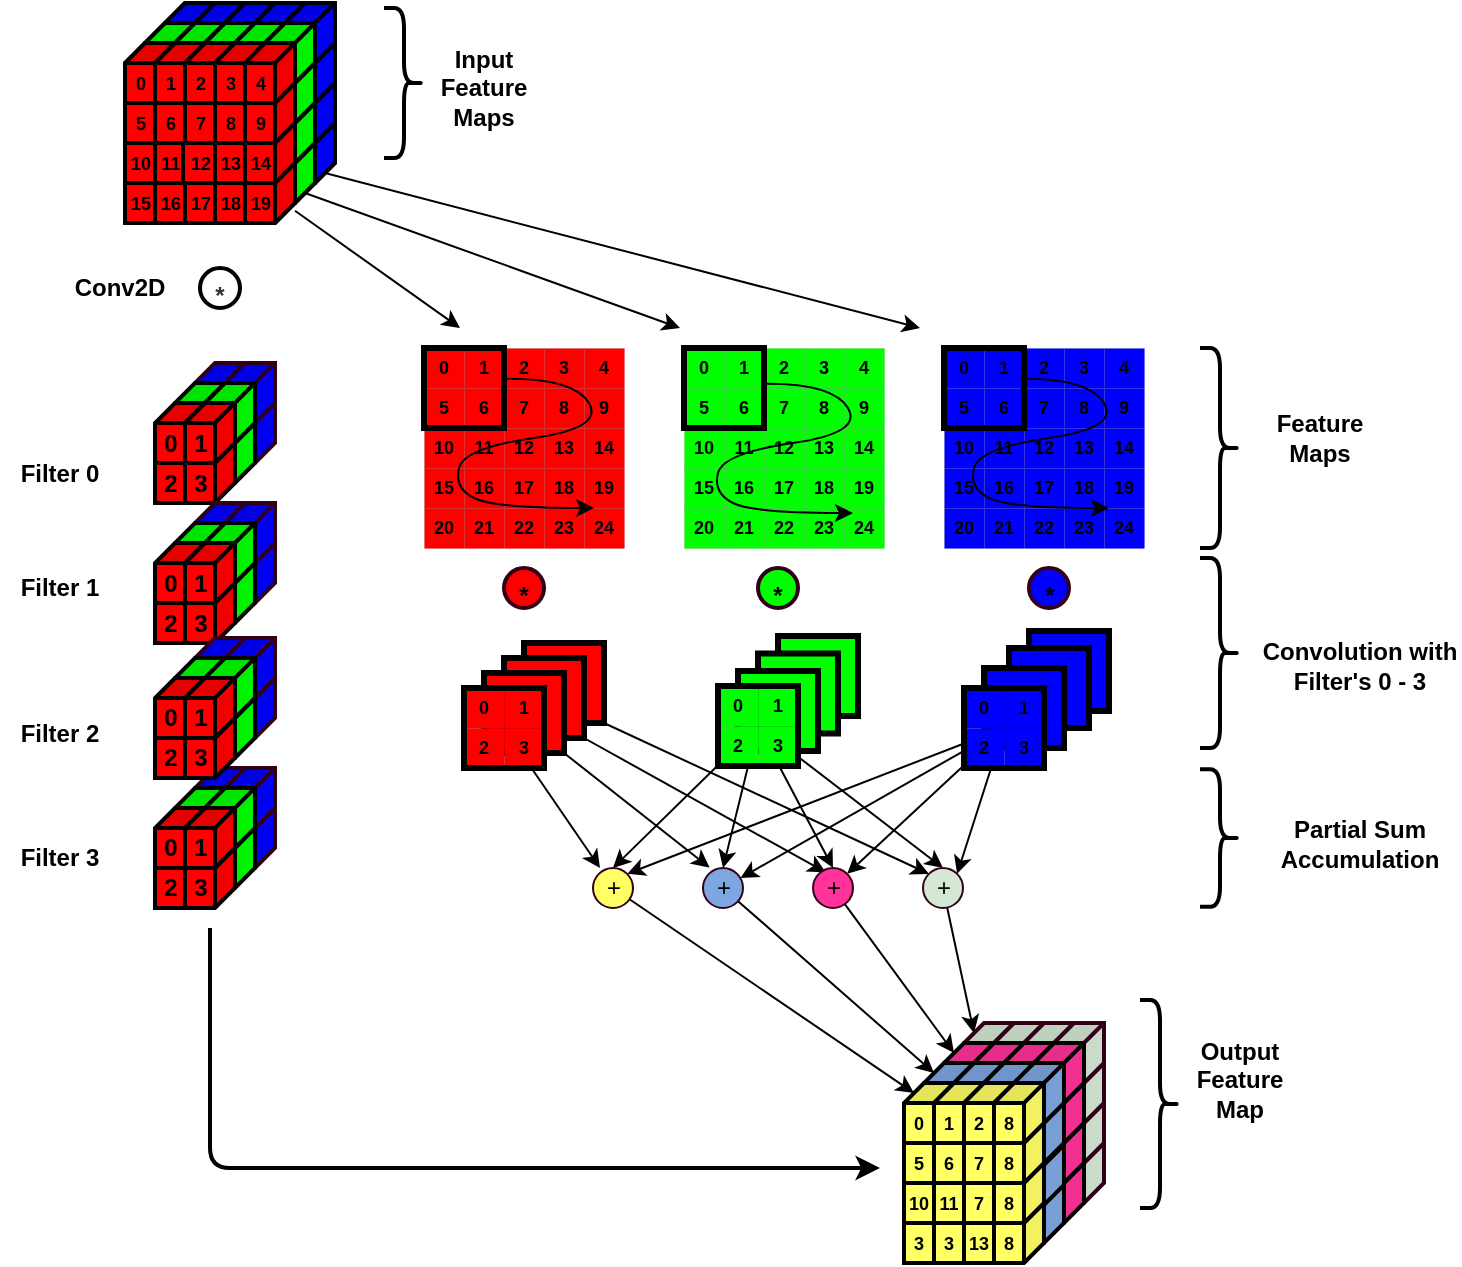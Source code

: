 <mxfile>
    <diagram id="Yk0szzCXarq--dziFEVy" name="Page-1">
        <mxGraphModel dx="-547" dy="308" grid="1" gridSize="10" guides="1" tooltips="1" connect="1" arrows="1" fold="1" page="1" pageScale="1" pageWidth="1100" pageHeight="850" math="0" shadow="0">
            <root>
                <mxCell id="0"/>
                <mxCell id="1" parent="0"/>
                <mxCell id="10" value="" style="whiteSpace=wrap;html=1;aspect=fixed;rounded=0;fontSize=9;fontColor=#000000;strokeColor=#000000;strokeWidth=3;fillColor=#0000FF;gradientColor=none;" vertex="1" parent="1">
                    <mxGeometry x="1799.5" y="411.5" width="40" height="40" as="geometry"/>
                </mxCell>
                <mxCell id="9" value="" style="whiteSpace=wrap;html=1;aspect=fixed;rounded=0;fontSize=9;fontColor=#000000;strokeColor=#000000;strokeWidth=3;fillColor=#0000FF;gradientColor=none;" vertex="1" parent="1">
                    <mxGeometry x="1789.5" y="420" width="40" height="40" as="geometry"/>
                </mxCell>
                <mxCell id="8" value="" style="whiteSpace=wrap;html=1;aspect=fixed;rounded=0;fontSize=9;fontColor=#000000;strokeColor=#000000;strokeWidth=3;fillColor=#0000FF;gradientColor=none;" vertex="1" parent="1">
                    <mxGeometry x="1777" y="430" width="40" height="40" as="geometry"/>
                </mxCell>
                <mxCell id="7" value="" style="whiteSpace=wrap;html=1;aspect=fixed;rounded=0;fontSize=9;fontColor=#000000;strokeColor=#000000;strokeWidth=3;fillColor=#00FF00;gradientColor=none;" vertex="1" parent="1">
                    <mxGeometry x="1674" y="414" width="40" height="40" as="geometry"/>
                </mxCell>
                <mxCell id="6" value="" style="whiteSpace=wrap;html=1;aspect=fixed;rounded=0;fontSize=9;fontColor=#000000;strokeColor=#000000;strokeWidth=3;fillColor=#00FF00;gradientColor=none;" vertex="1" parent="1">
                    <mxGeometry x="1664" y="422.75" width="40" height="40" as="geometry"/>
                </mxCell>
                <mxCell id="5" value="" style="whiteSpace=wrap;html=1;aspect=fixed;rounded=0;fontSize=9;fontColor=#000000;strokeColor=#000000;strokeWidth=3;fillColor=#00FF00;gradientColor=none;" vertex="1" parent="1">
                    <mxGeometry x="1654" y="431.5" width="40" height="40" as="geometry"/>
                </mxCell>
                <mxCell id="4" value="" style="whiteSpace=wrap;html=1;aspect=fixed;rounded=0;fontSize=9;fontColor=#000000;strokeColor=#000000;strokeWidth=3;fillColor=#FF0000;gradientColor=none;" vertex="1" parent="1">
                    <mxGeometry x="1547" y="417.5" width="40" height="40" as="geometry"/>
                </mxCell>
                <mxCell id="3" value="" style="whiteSpace=wrap;html=1;aspect=fixed;rounded=0;fontSize=9;fontColor=#000000;strokeColor=#000000;strokeWidth=3;fillColor=#FF0000;gradientColor=none;" vertex="1" parent="1">
                    <mxGeometry x="1537" y="425" width="40" height="40" as="geometry"/>
                </mxCell>
                <mxCell id="2" value="" style="whiteSpace=wrap;html=1;aspect=fixed;rounded=0;fontSize=9;fontColor=#000000;strokeColor=#000000;strokeWidth=3;fillColor=#FF0000;gradientColor=none;" vertex="1" parent="1">
                    <mxGeometry x="1527" y="432.5" width="40" height="40" as="geometry"/>
                </mxCell>
                <mxCell id="wGU2MZA3LwLIrjLMQGGw-1" value="" style="shape=cube;whiteSpace=wrap;html=1;boundedLbl=1;backgroundOutline=1;darkOpacity=0.05;darkOpacity2=0.1;size=10;rotation=90;strokeWidth=2;fillColor=#0000FF;strokeColor=#33001A;" parent="1" vertex="1">
                    <mxGeometry x="1380" y="482.5" width="30" height="25" as="geometry"/>
                </mxCell>
                <mxCell id="wGU2MZA3LwLIrjLMQGGw-2" value="" style="shape=cube;whiteSpace=wrap;html=1;boundedLbl=1;backgroundOutline=1;darkOpacity=0.05;darkOpacity2=0.1;size=10;rotation=90;fillColor=#0000FF;strokeWidth=2;strokeColor=#33001A;" parent="1" vertex="1">
                    <mxGeometry x="1395" y="502.5" width="30" height="25" as="geometry"/>
                </mxCell>
                <mxCell id="wGU2MZA3LwLIrjLMQGGw-3" value="" style="shape=cube;whiteSpace=wrap;html=1;boundedLbl=1;backgroundOutline=1;darkOpacity=0.05;darkOpacity2=0.1;size=10;rotation=90;strokeWidth=2;fillColor=#00FF00;" parent="1" vertex="1">
                    <mxGeometry x="1370" y="492.5" width="30" height="25" as="geometry"/>
                </mxCell>
                <mxCell id="wGU2MZA3LwLIrjLMQGGw-4" value="" style="shape=cube;whiteSpace=wrap;html=1;boundedLbl=1;backgroundOutline=1;darkOpacity=0.05;darkOpacity2=0.1;size=10;rotation=90;fillColor=#0000FF;strokeWidth=2;strokeColor=#33001A;" parent="1" vertex="1">
                    <mxGeometry x="1395" y="482.5" width="30" height="25" as="geometry"/>
                </mxCell>
                <mxCell id="wGU2MZA3LwLIrjLMQGGw-5" value="" style="shape=cube;whiteSpace=wrap;html=1;boundedLbl=1;backgroundOutline=1;darkOpacity=0.05;darkOpacity2=0.1;size=10;rotation=90;fillColor=#00FF00;strokeWidth=2;" parent="1" vertex="1">
                    <mxGeometry x="1385" y="512.5" width="30" height="25" as="geometry"/>
                </mxCell>
                <mxCell id="wGU2MZA3LwLIrjLMQGGw-6" value="" style="shape=cube;whiteSpace=wrap;html=1;boundedLbl=1;backgroundOutline=1;darkOpacity=0.05;darkOpacity2=0.1;size=10;rotation=90;fillColor=#00FF00;strokeWidth=2;" parent="1" vertex="1">
                    <mxGeometry x="1385" y="492.5" width="30" height="25" as="geometry"/>
                </mxCell>
                <mxCell id="wGU2MZA3LwLIrjLMQGGw-7" value="2" style="shape=cube;whiteSpace=wrap;html=1;boundedLbl=1;backgroundOutline=1;darkOpacity=0.05;darkOpacity2=0.1;size=10;rotation=90;strokeWidth=2;fillColor=#FF0000;fontStyle=1;horizontal=0;" parent="1" vertex="1">
                    <mxGeometry x="1360" y="522.5" width="30" height="25" as="geometry"/>
                </mxCell>
                <mxCell id="wGU2MZA3LwLIrjLMQGGw-8" value="0" style="shape=cube;whiteSpace=wrap;html=1;boundedLbl=1;backgroundOutline=1;darkOpacity=0.05;darkOpacity2=0.1;size=10;rotation=90;strokeWidth=2;fillColor=#FF0000;fontStyle=1;horizontal=0;" parent="1" vertex="1">
                    <mxGeometry x="1360" y="502.5" width="30" height="25" as="geometry"/>
                </mxCell>
                <mxCell id="wGU2MZA3LwLIrjLMQGGw-9" value="3" style="shape=cube;whiteSpace=wrap;html=1;boundedLbl=1;backgroundOutline=1;darkOpacity=0.05;darkOpacity2=0.1;size=10;rotation=90;strokeWidth=2;fillColor=#FF0000;fontStyle=1;horizontal=0;" parent="1" vertex="1">
                    <mxGeometry x="1375" y="522.5" width="30" height="25" as="geometry"/>
                </mxCell>
                <mxCell id="wGU2MZA3LwLIrjLMQGGw-10" value="1" style="shape=cube;whiteSpace=wrap;html=1;boundedLbl=1;backgroundOutline=1;darkOpacity=0.05;darkOpacity2=0.1;size=10;rotation=90;strokeWidth=2;fillColor=#FF0000;fontStyle=1;horizontal=0;" parent="1" vertex="1">
                    <mxGeometry x="1375" y="502.5" width="30" height="25" as="geometry"/>
                </mxCell>
                <mxCell id="wGU2MZA3LwLIrjLMQGGw-11" value="" style="shape=cube;whiteSpace=wrap;html=1;boundedLbl=1;backgroundOutline=1;darkOpacity=0.05;darkOpacity2=0.1;size=10;rotation=90;strokeWidth=2;" parent="1" vertex="1">
                    <mxGeometry x="1365" y="100" width="90" height="85" as="geometry"/>
                </mxCell>
                <mxCell id="wGU2MZA3LwLIrjLMQGGw-12" style="edgeStyle=none;rounded=0;orthogonalLoop=1;jettySize=auto;html=1;exitX=0;exitY=0;exitDx=25;exitDy=5;exitPerimeter=0;" parent="1" source="wGU2MZA3LwLIrjLMQGGw-13" edge="1">
                    <mxGeometry relative="1" as="geometry">
                        <mxPoint x="1745" y="260" as="targetPoint"/>
                    </mxGeometry>
                </mxCell>
                <mxCell id="wGU2MZA3LwLIrjLMQGGw-13" value="" style="shape=cube;whiteSpace=wrap;html=1;boundedLbl=1;backgroundOutline=1;darkOpacity=0.05;darkOpacity2=0.1;size=10;rotation=90;fillColor=#0000FF;strokeWidth=2;fontStyle=1" parent="1" vertex="1">
                    <mxGeometry x="1425" y="160" width="30" height="25" as="geometry"/>
                </mxCell>
                <mxCell id="wGU2MZA3LwLIrjLMQGGw-14" value="" style="shape=cube;whiteSpace=wrap;html=1;boundedLbl=1;backgroundOutline=1;darkOpacity=0.05;darkOpacity2=0.1;size=10;rotation=90;fillColor=#0000FF;strokeWidth=2;fontStyle=1" parent="1" vertex="1">
                    <mxGeometry x="1425" y="140" width="30" height="25" as="geometry"/>
                </mxCell>
                <mxCell id="wGU2MZA3LwLIrjLMQGGw-15" value="" style="shape=cube;whiteSpace=wrap;html=1;boundedLbl=1;backgroundOutline=1;darkOpacity=0.05;darkOpacity2=0.1;size=10;rotation=90;strokeWidth=2;fillColor=#0000FF;fontStyle=1" parent="1" vertex="1">
                    <mxGeometry x="1425" y="120" width="30" height="25" as="geometry"/>
                </mxCell>
                <mxCell id="wGU2MZA3LwLIrjLMQGGw-16" value="" style="shape=cube;whiteSpace=wrap;html=1;boundedLbl=1;backgroundOutline=1;darkOpacity=0.05;darkOpacity2=0.1;size=10;rotation=90;strokeWidth=2;fillColor=#0000FF;" parent="1" vertex="1">
                    <mxGeometry x="1365" y="100" width="30" height="25" as="geometry"/>
                </mxCell>
                <mxCell id="wGU2MZA3LwLIrjLMQGGw-17" value="" style="shape=cube;whiteSpace=wrap;html=1;boundedLbl=1;backgroundOutline=1;darkOpacity=0.05;darkOpacity2=0.1;size=10;rotation=90;fillColor=#0000FF;strokeWidth=2;" parent="1" vertex="1">
                    <mxGeometry x="1380" y="100" width="30" height="25" as="geometry"/>
                </mxCell>
                <mxCell id="wGU2MZA3LwLIrjLMQGGw-18" value="" style="shape=cube;whiteSpace=wrap;html=1;boundedLbl=1;backgroundOutline=1;darkOpacity=0.05;darkOpacity2=0.1;size=10;rotation=90;fillColor=#0000FF;strokeWidth=2;" parent="1" vertex="1">
                    <mxGeometry x="1395" y="100" width="30" height="25" as="geometry"/>
                </mxCell>
                <mxCell id="wGU2MZA3LwLIrjLMQGGw-19" value="" style="shape=cube;whiteSpace=wrap;html=1;boundedLbl=1;backgroundOutline=1;darkOpacity=0.05;darkOpacity2=0.1;size=10;rotation=90;strokeWidth=2;fillColor=#0000FF;" parent="1" vertex="1">
                    <mxGeometry x="1410" y="100" width="30" height="25" as="geometry"/>
                </mxCell>
                <mxCell id="wGU2MZA3LwLIrjLMQGGw-20" value="" style="shape=cube;whiteSpace=wrap;html=1;boundedLbl=1;backgroundOutline=1;darkOpacity=0.05;darkOpacity2=0.1;size=10;rotation=90;fillColor=#0000FF;strokeWidth=2;" parent="1" vertex="1">
                    <mxGeometry x="1425" y="100" width="30" height="25" as="geometry"/>
                </mxCell>
                <mxCell id="wGU2MZA3LwLIrjLMQGGw-21" value="" style="endArrow=none;html=1;rounded=0;entryX=0;entryY=0;entryDx=10;entryDy=25;entryPerimeter=0;exitX=0.555;exitY=0.995;exitDx=0;exitDy=0;exitPerimeter=0;strokeWidth=2;fontStyle=1" parent="1" source="wGU2MZA3LwLIrjLMQGGw-11" target="wGU2MZA3LwLIrjLMQGGw-14" edge="1">
                    <mxGeometry width="50" height="50" relative="1" as="geometry">
                        <mxPoint x="1435" y="138" as="sourcePoint"/>
                        <mxPoint x="1485" y="188" as="targetPoint"/>
                    </mxGeometry>
                </mxCell>
                <mxCell id="wGU2MZA3LwLIrjLMQGGw-22" value="" style="endArrow=none;html=1;rounded=0;entryX=0;entryY=0;entryDx=10;entryDy=25;entryPerimeter=0;exitX=0.555;exitY=0.995;exitDx=0;exitDy=0;exitPerimeter=0;strokeWidth=2;fontStyle=1" parent="1" edge="1">
                    <mxGeometry width="50" height="50" relative="1" as="geometry">
                        <mxPoint x="1368" y="168" as="sourcePoint"/>
                        <mxPoint x="1428" y="168" as="targetPoint"/>
                    </mxGeometry>
                </mxCell>
                <mxCell id="wGU2MZA3LwLIrjLMQGGw-23" value="" style="endArrow=none;html=1;rounded=0;entryX=0.999;entryY=0.472;entryDx=0;entryDy=0;entryPerimeter=0;exitX=0.555;exitY=0.995;exitDx=0;exitDy=0;exitPerimeter=0;strokeWidth=2;fontStyle=1" parent="1" target="wGU2MZA3LwLIrjLMQGGw-11" edge="1">
                    <mxGeometry width="50" height="50" relative="1" as="geometry">
                        <mxPoint x="1412" y="128" as="sourcePoint"/>
                        <mxPoint x="1472" y="128" as="targetPoint"/>
                    </mxGeometry>
                </mxCell>
                <mxCell id="wGU2MZA3LwLIrjLMQGGw-24" value="" style="endArrow=none;html=1;rounded=0;entryX=0.999;entryY=0.472;entryDx=0;entryDy=0;entryPerimeter=0;exitX=0.555;exitY=0.995;exitDx=0;exitDy=0;exitPerimeter=0;strokeWidth=2;fontStyle=1" parent="1" edge="1">
                    <mxGeometry width="50" height="50" relative="1" as="geometry">
                        <mxPoint x="1397" y="128" as="sourcePoint"/>
                        <mxPoint x="1397" y="187" as="targetPoint"/>
                    </mxGeometry>
                </mxCell>
                <mxCell id="wGU2MZA3LwLIrjLMQGGw-25" value="" style="endArrow=none;html=1;rounded=0;entryX=0.999;entryY=0.472;entryDx=0;entryDy=0;entryPerimeter=0;exitX=0.555;exitY=0.995;exitDx=0;exitDy=0;exitPerimeter=0;strokeWidth=2;fontStyle=1" parent="1" edge="1">
                    <mxGeometry width="50" height="50" relative="1" as="geometry">
                        <mxPoint x="1382" y="128" as="sourcePoint"/>
                        <mxPoint x="1382" y="187" as="targetPoint"/>
                    </mxGeometry>
                </mxCell>
                <mxCell id="wGU2MZA3LwLIrjLMQGGw-26" value="" style="shape=cube;whiteSpace=wrap;html=1;boundedLbl=1;backgroundOutline=1;darkOpacity=0.05;darkOpacity2=0.1;size=10;rotation=90;strokeWidth=2;fontStyle=1" parent="1" vertex="1">
                    <mxGeometry x="1355" y="110" width="90" height="85" as="geometry"/>
                </mxCell>
                <mxCell id="wGU2MZA3LwLIrjLMQGGw-27" style="edgeStyle=none;rounded=0;orthogonalLoop=1;jettySize=auto;html=1;exitX=0;exitY=0;exitDx=25;exitDy=5;exitPerimeter=0;" parent="1" source="wGU2MZA3LwLIrjLMQGGw-28" edge="1">
                    <mxGeometry relative="1" as="geometry">
                        <mxPoint x="1625" y="260" as="targetPoint"/>
                    </mxGeometry>
                </mxCell>
                <mxCell id="wGU2MZA3LwLIrjLMQGGw-28" value="" style="shape=cube;whiteSpace=wrap;html=1;boundedLbl=1;backgroundOutline=1;darkOpacity=0.05;darkOpacity2=0.1;size=10;rotation=90;fillColor=#00FF00;strokeWidth=2;fontStyle=1" parent="1" vertex="1">
                    <mxGeometry x="1415" y="170" width="30" height="25" as="geometry"/>
                </mxCell>
                <mxCell id="wGU2MZA3LwLIrjLMQGGw-29" value="" style="shape=cube;whiteSpace=wrap;html=1;boundedLbl=1;backgroundOutline=1;darkOpacity=0.05;darkOpacity2=0.1;size=10;rotation=90;strokeWidth=2;fillColor=#00FF00;fontStyle=1" parent="1" vertex="1">
                    <mxGeometry x="1415" y="150" width="30" height="25" as="geometry"/>
                </mxCell>
                <mxCell id="wGU2MZA3LwLIrjLMQGGw-30" value="" style="shape=cube;whiteSpace=wrap;html=1;boundedLbl=1;backgroundOutline=1;darkOpacity=0.05;darkOpacity2=0.1;size=10;rotation=90;fillColor=#00FF00;strokeWidth=2;fontStyle=1" parent="1" vertex="1">
                    <mxGeometry x="1415" y="130" width="30" height="25" as="geometry"/>
                </mxCell>
                <mxCell id="wGU2MZA3LwLIrjLMQGGw-31" value="" style="shape=cube;whiteSpace=wrap;html=1;boundedLbl=1;backgroundOutline=1;darkOpacity=0.05;darkOpacity2=0.1;size=10;rotation=90;strokeWidth=2;fillColor=#00FF00;fontStyle=1" parent="1" vertex="1">
                    <mxGeometry x="1355" y="110" width="30" height="25" as="geometry"/>
                </mxCell>
                <mxCell id="wGU2MZA3LwLIrjLMQGGw-32" value="" style="shape=cube;whiteSpace=wrap;html=1;boundedLbl=1;backgroundOutline=1;darkOpacity=0.05;darkOpacity2=0.1;size=10;rotation=90;strokeWidth=2;fillColor=#00FF00;fontStyle=1" parent="1" vertex="1">
                    <mxGeometry x="1370" y="110" width="30" height="25" as="geometry"/>
                </mxCell>
                <mxCell id="wGU2MZA3LwLIrjLMQGGw-33" value="" style="shape=cube;whiteSpace=wrap;html=1;boundedLbl=1;backgroundOutline=1;darkOpacity=0.05;darkOpacity2=0.1;size=10;rotation=90;strokeWidth=2;fillColor=#00FF00;fontStyle=1" parent="1" vertex="1">
                    <mxGeometry x="1385" y="110" width="30" height="25" as="geometry"/>
                </mxCell>
                <mxCell id="wGU2MZA3LwLIrjLMQGGw-34" value="" style="shape=cube;whiteSpace=wrap;html=1;boundedLbl=1;backgroundOutline=1;darkOpacity=0.05;darkOpacity2=0.1;size=10;rotation=90;strokeWidth=2;fillColor=#00FF00;fontStyle=1" parent="1" vertex="1">
                    <mxGeometry x="1400" y="110" width="30" height="25" as="geometry"/>
                </mxCell>
                <mxCell id="wGU2MZA3LwLIrjLMQGGw-35" value="" style="shape=cube;whiteSpace=wrap;html=1;boundedLbl=1;backgroundOutline=1;darkOpacity=0.05;darkOpacity2=0.1;size=10;rotation=90;strokeWidth=2;fillColor=#00FF00;fontStyle=1" parent="1" vertex="1">
                    <mxGeometry x="1415" y="110" width="30" height="25" as="geometry"/>
                </mxCell>
                <mxCell id="wGU2MZA3LwLIrjLMQGGw-36" value="" style="endArrow=none;html=1;rounded=0;entryX=0;entryY=0;entryDx=10;entryDy=25;entryPerimeter=0;exitX=0.555;exitY=0.995;exitDx=0;exitDy=0;exitPerimeter=0;strokeWidth=2;fontStyle=1" parent="1" source="wGU2MZA3LwLIrjLMQGGw-26" target="wGU2MZA3LwLIrjLMQGGw-29" edge="1">
                    <mxGeometry width="50" height="50" relative="1" as="geometry">
                        <mxPoint x="1425" y="148" as="sourcePoint"/>
                        <mxPoint x="1475" y="198" as="targetPoint"/>
                    </mxGeometry>
                </mxCell>
                <mxCell id="wGU2MZA3LwLIrjLMQGGw-37" value="" style="endArrow=none;html=1;rounded=0;entryX=0;entryY=0;entryDx=10;entryDy=25;entryPerimeter=0;exitX=0.555;exitY=0.995;exitDx=0;exitDy=0;exitPerimeter=0;strokeWidth=2;fontStyle=1" parent="1" edge="1">
                    <mxGeometry width="50" height="50" relative="1" as="geometry">
                        <mxPoint x="1358" y="178" as="sourcePoint"/>
                        <mxPoint x="1418" y="178" as="targetPoint"/>
                    </mxGeometry>
                </mxCell>
                <mxCell id="wGU2MZA3LwLIrjLMQGGw-38" value="" style="endArrow=none;html=1;rounded=0;entryX=0.999;entryY=0.472;entryDx=0;entryDy=0;entryPerimeter=0;exitX=0.555;exitY=0.995;exitDx=0;exitDy=0;exitPerimeter=0;strokeWidth=2;fontStyle=1" parent="1" target="wGU2MZA3LwLIrjLMQGGw-26" edge="1">
                    <mxGeometry width="50" height="50" relative="1" as="geometry">
                        <mxPoint x="1402" y="138" as="sourcePoint"/>
                        <mxPoint x="1462" y="138" as="targetPoint"/>
                    </mxGeometry>
                </mxCell>
                <mxCell id="wGU2MZA3LwLIrjLMQGGw-39" value="" style="endArrow=none;html=1;rounded=0;entryX=0.999;entryY=0.472;entryDx=0;entryDy=0;entryPerimeter=0;exitX=0.555;exitY=0.995;exitDx=0;exitDy=0;exitPerimeter=0;strokeWidth=2;fontStyle=1" parent="1" edge="1">
                    <mxGeometry width="50" height="50" relative="1" as="geometry">
                        <mxPoint x="1387" y="138" as="sourcePoint"/>
                        <mxPoint x="1387" y="197" as="targetPoint"/>
                    </mxGeometry>
                </mxCell>
                <mxCell id="wGU2MZA3LwLIrjLMQGGw-40" value="" style="endArrow=none;html=1;rounded=0;entryX=0.999;entryY=0.472;entryDx=0;entryDy=0;entryPerimeter=0;exitX=0.555;exitY=0.995;exitDx=0;exitDy=0;exitPerimeter=0;strokeWidth=2;fontStyle=1" parent="1" edge="1">
                    <mxGeometry width="50" height="50" relative="1" as="geometry">
                        <mxPoint x="1372" y="138" as="sourcePoint"/>
                        <mxPoint x="1372" y="197" as="targetPoint"/>
                    </mxGeometry>
                </mxCell>
                <mxCell id="wGU2MZA3LwLIrjLMQGGw-41" value="" style="shape=cube;whiteSpace=wrap;html=1;boundedLbl=1;backgroundOutline=1;darkOpacity=0.05;darkOpacity2=0.1;size=10;rotation=90;strokeWidth=2;fontStyle=1" parent="1" vertex="1">
                    <mxGeometry x="1345" y="120" width="90" height="85" as="geometry"/>
                </mxCell>
                <mxCell id="wGU2MZA3LwLIrjLMQGGw-42" value="15" style="shape=cube;whiteSpace=wrap;html=1;boundedLbl=1;backgroundOutline=1;darkOpacity=0.05;darkOpacity2=0.1;size=10;rotation=90;fillColor=#FF0000;strokeWidth=2;horizontal=0;fontSize=9;fontStyle=1" parent="1" vertex="1">
                    <mxGeometry x="1345" y="180" width="30" height="25" as="geometry"/>
                </mxCell>
                <mxCell id="wGU2MZA3LwLIrjLMQGGw-43" value="16" style="shape=cube;whiteSpace=wrap;html=1;boundedLbl=1;backgroundOutline=1;darkOpacity=0.05;darkOpacity2=0.1;size=10;rotation=90;horizontal=0;strokeWidth=2;fontSize=9;fillColor=#FF0000;fontStyle=1" parent="1" vertex="1">
                    <mxGeometry x="1360" y="180" width="30" height="25" as="geometry"/>
                </mxCell>
                <mxCell id="wGU2MZA3LwLIrjLMQGGw-44" value="17" style="shape=cube;whiteSpace=wrap;html=1;boundedLbl=1;backgroundOutline=1;darkOpacity=0.05;darkOpacity2=0.1;size=10;rotation=90;horizontal=0;strokeWidth=2;fontSize=9;fillColor=#FF0000;fontStyle=1" parent="1" vertex="1">
                    <mxGeometry x="1375" y="180" width="30" height="25" as="geometry"/>
                </mxCell>
                <mxCell id="wGU2MZA3LwLIrjLMQGGw-45" value="18" style="shape=cube;whiteSpace=wrap;html=1;boundedLbl=1;backgroundOutline=1;darkOpacity=0.05;darkOpacity2=0.1;size=10;rotation=90;horizontal=0;strokeWidth=2;fontSize=9;fillColor=#FF0000;fontStyle=1" parent="1" vertex="1">
                    <mxGeometry x="1390" y="180" width="30" height="25" as="geometry"/>
                </mxCell>
                <mxCell id="wGU2MZA3LwLIrjLMQGGw-46" style="edgeStyle=none;rounded=0;orthogonalLoop=1;jettySize=auto;html=1;" parent="1" source="wGU2MZA3LwLIrjLMQGGw-47" edge="1">
                    <mxGeometry relative="1" as="geometry">
                        <mxPoint x="1515" y="260" as="targetPoint"/>
                    </mxGeometry>
                </mxCell>
                <mxCell id="wGU2MZA3LwLIrjLMQGGw-47" value="19" style="shape=cube;whiteSpace=wrap;html=1;boundedLbl=1;backgroundOutline=1;darkOpacity=0.05;darkOpacity2=0.1;size=10;rotation=90;fillColor=#FF0000;strokeWidth=2;horizontal=0;fontSize=9;fontStyle=1" parent="1" vertex="1">
                    <mxGeometry x="1405" y="180" width="30" height="25" as="geometry"/>
                </mxCell>
                <mxCell id="wGU2MZA3LwLIrjLMQGGw-48" value="10&lt;br style=&quot;font-size: 9px;&quot;&gt;" style="shape=cube;whiteSpace=wrap;html=1;boundedLbl=1;backgroundOutline=1;darkOpacity=0.05;darkOpacity2=0.1;size=10;rotation=90;horizontal=0;strokeWidth=2;fontSize=9;fillColor=#FF0000;fontStyle=1" parent="1" vertex="1">
                    <mxGeometry x="1345" y="160" width="30" height="25" as="geometry"/>
                </mxCell>
                <mxCell id="wGU2MZA3LwLIrjLMQGGw-49" value="11" style="shape=cube;whiteSpace=wrap;html=1;boundedLbl=1;backgroundOutline=1;darkOpacity=0.05;darkOpacity2=0.1;size=10;rotation=90;fillColor=#FF0000;strokeWidth=2;horizontal=0;fontStyle=1;fontSize=9;" parent="1" vertex="1">
                    <mxGeometry x="1360" y="160" width="30" height="25" as="geometry"/>
                </mxCell>
                <mxCell id="wGU2MZA3LwLIrjLMQGGw-50" value="12" style="shape=cube;whiteSpace=wrap;html=1;boundedLbl=1;backgroundOutline=1;darkOpacity=0.05;darkOpacity2=0.1;size=10;rotation=90;horizontal=0;strokeWidth=2;fontSize=9;fillColor=#FF0000;fontStyle=1" parent="1" vertex="1">
                    <mxGeometry x="1375" y="159" width="30" height="27" as="geometry"/>
                </mxCell>
                <mxCell id="wGU2MZA3LwLIrjLMQGGw-51" value="13" style="shape=cube;whiteSpace=wrap;html=1;boundedLbl=1;backgroundOutline=1;darkOpacity=0.05;darkOpacity2=0.1;size=10;rotation=90;horizontal=0;strokeWidth=2;fontSize=9;fillColor=#FF0000;fontStyle=1" parent="1" vertex="1">
                    <mxGeometry x="1390" y="160" width="30" height="25" as="geometry"/>
                </mxCell>
                <mxCell id="wGU2MZA3LwLIrjLMQGGw-52" value="5" style="shape=cube;whiteSpace=wrap;html=1;boundedLbl=1;backgroundOutline=1;darkOpacity=0.05;darkOpacity2=0.1;size=10;rotation=90;horizontal=0;strokeWidth=2;fontSize=9;fillColor=#FF0000;fontStyle=1" parent="1" vertex="1">
                    <mxGeometry x="1345" y="140" width="30" height="25" as="geometry"/>
                </mxCell>
                <mxCell id="wGU2MZA3LwLIrjLMQGGw-53" value="6" style="shape=cube;whiteSpace=wrap;html=1;boundedLbl=1;backgroundOutline=1;darkOpacity=0.05;darkOpacity2=0.1;size=10;rotation=90;horizontal=0;strokeWidth=2;fontSize=9;fillColor=#FF0000;fontStyle=1" parent="1" vertex="1">
                    <mxGeometry x="1360" y="140" width="30" height="25" as="geometry"/>
                </mxCell>
                <mxCell id="wGU2MZA3LwLIrjLMQGGw-54" value="7" style="shape=cube;whiteSpace=wrap;html=1;boundedLbl=1;backgroundOutline=1;darkOpacity=0.05;darkOpacity2=0.1;size=10;rotation=90;horizontal=0;strokeWidth=2;fontSize=9;fillColor=#FF0000;fontStyle=1" parent="1" vertex="1">
                    <mxGeometry x="1375" y="140" width="30" height="25" as="geometry"/>
                </mxCell>
                <mxCell id="wGU2MZA3LwLIrjLMQGGw-55" value="8" style="shape=cube;whiteSpace=wrap;html=1;boundedLbl=1;backgroundOutline=1;darkOpacity=0.05;darkOpacity2=0.1;size=10;rotation=90;horizontal=0;strokeWidth=2;fontSize=9;fillColor=#FF0000;fontStyle=1" parent="1" vertex="1">
                    <mxGeometry x="1390" y="140" width="30" height="25" as="geometry"/>
                </mxCell>
                <mxCell id="wGU2MZA3LwLIrjLMQGGw-56" value="0" style="shape=cube;whiteSpace=wrap;html=1;boundedLbl=1;backgroundOutline=1;darkOpacity=0.05;darkOpacity2=0.1;size=10;rotation=90;fillColor=#FF0000;strokeWidth=2;horizontal=0;fontSize=9;fontStyle=1" parent="1" vertex="1">
                    <mxGeometry x="1345" y="120" width="30" height="25" as="geometry"/>
                </mxCell>
                <mxCell id="wGU2MZA3LwLIrjLMQGGw-57" value="1" style="shape=cube;whiteSpace=wrap;html=1;boundedLbl=1;backgroundOutline=1;darkOpacity=0.05;darkOpacity2=0.1;size=10;rotation=90;horizontal=0;strokeWidth=2;fontSize=9;fillColor=#FF0000;fontStyle=1" parent="1" vertex="1">
                    <mxGeometry x="1360" y="120" width="30" height="25" as="geometry"/>
                </mxCell>
                <mxCell id="wGU2MZA3LwLIrjLMQGGw-58" value="2" style="shape=cube;whiteSpace=wrap;html=1;boundedLbl=1;backgroundOutline=1;darkOpacity=0.05;darkOpacity2=0.1;size=10;rotation=90;fillColor=#FF0000;strokeWidth=2;horizontal=0;fontSize=9;fontStyle=1" parent="1" vertex="1">
                    <mxGeometry x="1375" y="120" width="30" height="25" as="geometry"/>
                </mxCell>
                <mxCell id="wGU2MZA3LwLIrjLMQGGw-59" value="3" style="shape=cube;whiteSpace=wrap;html=1;boundedLbl=1;backgroundOutline=1;darkOpacity=0.05;darkOpacity2=0.1;size=10;rotation=90;horizontal=0;strokeWidth=2;fontSize=9;fillColor=#FF0000;fontStyle=1" parent="1" vertex="1">
                    <mxGeometry x="1390" y="120" width="30" height="25" as="geometry"/>
                </mxCell>
                <mxCell id="wGU2MZA3LwLIrjLMQGGw-60" value="14" style="shape=cube;whiteSpace=wrap;html=1;boundedLbl=1;backgroundOutline=1;darkOpacity=0.05;darkOpacity2=0.1;size=10;rotation=90;horizontal=0;strokeWidth=2;fontSize=9;fillColor=#FF0000;fontStyle=1" parent="1" vertex="1">
                    <mxGeometry x="1405" y="160" width="30" height="25" as="geometry"/>
                </mxCell>
                <mxCell id="wGU2MZA3LwLIrjLMQGGw-61" value="9" style="shape=cube;whiteSpace=wrap;html=1;boundedLbl=1;backgroundOutline=1;darkOpacity=0.05;darkOpacity2=0.1;size=10;rotation=90;fillColor=#FF0000;strokeWidth=2;horizontal=0;fontSize=9;fontStyle=1" parent="1" vertex="1">
                    <mxGeometry x="1405" y="140" width="30" height="25" as="geometry"/>
                </mxCell>
                <mxCell id="wGU2MZA3LwLIrjLMQGGw-62" value="4" style="shape=cube;whiteSpace=wrap;html=1;boundedLbl=1;backgroundOutline=1;darkOpacity=0.05;darkOpacity2=0.1;size=10;rotation=90;horizontal=0;strokeWidth=2;fontSize=9;fillColor=#FF0000;fontStyle=1" parent="1" vertex="1">
                    <mxGeometry x="1405" y="120" width="30" height="25" as="geometry"/>
                </mxCell>
                <mxCell id="wGU2MZA3LwLIrjLMQGGw-63" value="0" style="rounded=0;whiteSpace=wrap;html=1;fontSize=9;fontColor=#000000;strokeColor=#000000;strokeWidth=0;fillColor=#FF0000;gradientColor=none;fontStyle=1" parent="1" vertex="1">
                    <mxGeometry x="1497" y="270" width="20" height="20" as="geometry"/>
                </mxCell>
                <mxCell id="wGU2MZA3LwLIrjLMQGGw-64" value="1" style="rounded=0;whiteSpace=wrap;html=1;fontSize=9;fontColor=#000000;strokeColor=#000000;strokeWidth=0;fillColor=#FF0000;gradientColor=none;fontStyle=1" parent="1" vertex="1">
                    <mxGeometry x="1517" y="270" width="20" height="20" as="geometry"/>
                </mxCell>
                <mxCell id="wGU2MZA3LwLIrjLMQGGw-65" value="2" style="rounded=0;whiteSpace=wrap;html=1;fontSize=9;fontColor=#000000;strokeColor=#000000;strokeWidth=0;fillColor=#FF0000;gradientColor=none;fontStyle=1" parent="1" vertex="1">
                    <mxGeometry x="1537" y="270" width="20" height="20" as="geometry"/>
                </mxCell>
                <mxCell id="wGU2MZA3LwLIrjLMQGGw-66" value="3" style="rounded=0;whiteSpace=wrap;html=1;fontSize=9;fontColor=#000000;strokeColor=#000000;strokeWidth=0;fillColor=#FF0000;gradientColor=none;fontStyle=1" parent="1" vertex="1">
                    <mxGeometry x="1557" y="270" width="20" height="20" as="geometry"/>
                </mxCell>
                <mxCell id="wGU2MZA3LwLIrjLMQGGw-67" value="4" style="rounded=0;whiteSpace=wrap;html=1;fontSize=9;fontColor=#000000;strokeColor=#000000;strokeWidth=0;fillColor=#FF0000;gradientColor=none;fontStyle=1" parent="1" vertex="1">
                    <mxGeometry x="1577" y="270" width="20" height="20" as="geometry"/>
                </mxCell>
                <mxCell id="wGU2MZA3LwLIrjLMQGGw-68" value="5" style="rounded=0;whiteSpace=wrap;html=1;fontSize=9;fontColor=#000000;strokeColor=#000000;strokeWidth=0;fillColor=#FF0000;gradientColor=none;fontStyle=1" parent="1" vertex="1">
                    <mxGeometry x="1497" y="290" width="20" height="20" as="geometry"/>
                </mxCell>
                <mxCell id="wGU2MZA3LwLIrjLMQGGw-69" value="6" style="rounded=0;whiteSpace=wrap;html=1;fontSize=9;fontColor=#000000;strokeColor=#000000;strokeWidth=0;fillColor=#FF0000;gradientColor=none;fontStyle=1" parent="1" vertex="1">
                    <mxGeometry x="1517" y="290" width="20" height="20" as="geometry"/>
                </mxCell>
                <mxCell id="wGU2MZA3LwLIrjLMQGGw-70" value="7" style="rounded=0;whiteSpace=wrap;html=1;fontSize=9;fontColor=#000000;strokeColor=#000000;strokeWidth=0;fillColor=#FF0000;gradientColor=none;fontStyle=1" parent="1" vertex="1">
                    <mxGeometry x="1537" y="290" width="20" height="20" as="geometry"/>
                </mxCell>
                <mxCell id="wGU2MZA3LwLIrjLMQGGw-71" value="8" style="rounded=0;whiteSpace=wrap;html=1;fontSize=9;fontColor=#000000;strokeColor=#000000;strokeWidth=0;fillColor=#FF0000;gradientColor=none;fontStyle=1" parent="1" vertex="1">
                    <mxGeometry x="1557" y="290" width="20" height="20" as="geometry"/>
                </mxCell>
                <mxCell id="wGU2MZA3LwLIrjLMQGGw-72" value="9" style="rounded=0;whiteSpace=wrap;html=1;fontSize=9;fontColor=#000000;strokeColor=#000000;strokeWidth=0;fillColor=#FF0000;gradientColor=none;fontStyle=1" parent="1" vertex="1">
                    <mxGeometry x="1577" y="290" width="20" height="20" as="geometry"/>
                </mxCell>
                <mxCell id="wGU2MZA3LwLIrjLMQGGw-73" value="10" style="rounded=0;whiteSpace=wrap;html=1;fontSize=9;fontColor=#000000;strokeColor=#000000;strokeWidth=0;fillColor=#FF0000;gradientColor=none;fontStyle=1" parent="1" vertex="1">
                    <mxGeometry x="1497" y="310" width="20" height="20" as="geometry"/>
                </mxCell>
                <mxCell id="wGU2MZA3LwLIrjLMQGGw-74" value="11" style="rounded=0;whiteSpace=wrap;html=1;fontSize=9;fontColor=#000000;strokeColor=#000000;strokeWidth=0;fillColor=#FF0000;gradientColor=none;fontStyle=1" parent="1" vertex="1">
                    <mxGeometry x="1517" y="310" width="20" height="20" as="geometry"/>
                </mxCell>
                <mxCell id="wGU2MZA3LwLIrjLMQGGw-75" value="12" style="rounded=0;whiteSpace=wrap;html=1;fontSize=9;fontColor=#000000;strokeColor=#000000;strokeWidth=0;fillColor=#FF0000;gradientColor=none;fontStyle=1" parent="1" vertex="1">
                    <mxGeometry x="1537" y="310" width="20" height="20" as="geometry"/>
                </mxCell>
                <mxCell id="wGU2MZA3LwLIrjLMQGGw-76" value="13" style="rounded=0;whiteSpace=wrap;html=1;fontSize=9;fontColor=#000000;strokeColor=#000000;strokeWidth=0;fillColor=#FF0000;gradientColor=none;fontStyle=1" parent="1" vertex="1">
                    <mxGeometry x="1557" y="310" width="20" height="20" as="geometry"/>
                </mxCell>
                <mxCell id="wGU2MZA3LwLIrjLMQGGw-77" value="14" style="rounded=0;whiteSpace=wrap;html=1;fontSize=9;fontColor=#000000;strokeColor=#000000;strokeWidth=0;fillColor=#FF0000;gradientColor=none;fontStyle=1" parent="1" vertex="1">
                    <mxGeometry x="1577" y="310" width="20" height="20" as="geometry"/>
                </mxCell>
                <mxCell id="wGU2MZA3LwLIrjLMQGGw-78" value="15" style="rounded=0;whiteSpace=wrap;html=1;fontSize=9;fontColor=#000000;strokeColor=#000000;strokeWidth=0;fillColor=#FF0000;gradientColor=none;fontStyle=1" parent="1" vertex="1">
                    <mxGeometry x="1497" y="330" width="20" height="20" as="geometry"/>
                </mxCell>
                <mxCell id="wGU2MZA3LwLIrjLMQGGw-79" value="16" style="rounded=0;whiteSpace=wrap;html=1;fontSize=9;fontColor=#000000;strokeColor=#000000;strokeWidth=0;fillColor=#FF0000;gradientColor=none;fontStyle=1" parent="1" vertex="1">
                    <mxGeometry x="1517" y="330" width="20" height="20" as="geometry"/>
                </mxCell>
                <mxCell id="wGU2MZA3LwLIrjLMQGGw-80" value="17" style="rounded=0;whiteSpace=wrap;html=1;fontSize=9;fontColor=#000000;strokeColor=#000000;strokeWidth=0;fillColor=#FF0000;gradientColor=none;fontStyle=1" parent="1" vertex="1">
                    <mxGeometry x="1537" y="330" width="20" height="20" as="geometry"/>
                </mxCell>
                <mxCell id="wGU2MZA3LwLIrjLMQGGw-81" value="18" style="rounded=0;whiteSpace=wrap;html=1;fontSize=9;fontColor=#000000;strokeColor=#000000;strokeWidth=0;fillColor=#FF0000;gradientColor=none;fontStyle=1" parent="1" vertex="1">
                    <mxGeometry x="1557" y="330" width="20" height="20" as="geometry"/>
                </mxCell>
                <mxCell id="wGU2MZA3LwLIrjLMQGGw-82" value="19" style="rounded=0;whiteSpace=wrap;html=1;fontSize=9;fontColor=#000000;strokeColor=#000000;strokeWidth=0;fillColor=#FF0000;gradientColor=none;fontStyle=1" parent="1" vertex="1">
                    <mxGeometry x="1577" y="330" width="20" height="20" as="geometry"/>
                </mxCell>
                <mxCell id="wGU2MZA3LwLIrjLMQGGw-83" value="20" style="rounded=0;whiteSpace=wrap;html=1;fontSize=9;fontColor=#000000;strokeColor=#000000;strokeWidth=0;fillColor=#FF0000;gradientColor=none;fontStyle=1" parent="1" vertex="1">
                    <mxGeometry x="1497" y="350" width="20" height="20" as="geometry"/>
                </mxCell>
                <mxCell id="wGU2MZA3LwLIrjLMQGGw-84" value="21" style="rounded=0;whiteSpace=wrap;html=1;fontSize=9;fontColor=#000000;strokeColor=#000000;strokeWidth=0;fillColor=#FF0000;gradientColor=none;fontStyle=1" parent="1" vertex="1">
                    <mxGeometry x="1517" y="350" width="20" height="20" as="geometry"/>
                </mxCell>
                <mxCell id="wGU2MZA3LwLIrjLMQGGw-85" value="22" style="rounded=0;whiteSpace=wrap;html=1;fontSize=9;fontColor=#000000;strokeColor=#000000;strokeWidth=0;fillColor=#FF0000;gradientColor=none;fontStyle=1" parent="1" vertex="1">
                    <mxGeometry x="1537" y="350" width="20" height="20" as="geometry"/>
                </mxCell>
                <mxCell id="wGU2MZA3LwLIrjLMQGGw-86" value="23" style="rounded=0;whiteSpace=wrap;html=1;fontSize=9;fontColor=#000000;strokeColor=#000000;strokeWidth=0;fillColor=#FF0000;gradientColor=none;fontStyle=1" parent="1" vertex="1">
                    <mxGeometry x="1557" y="350" width="20" height="20" as="geometry"/>
                </mxCell>
                <mxCell id="wGU2MZA3LwLIrjLMQGGw-87" value="24" style="rounded=0;whiteSpace=wrap;html=1;fontSize=9;fontColor=#000000;strokeColor=#000000;strokeWidth=0;fillColor=#FF0000;gradientColor=none;fontStyle=1" parent="1" vertex="1">
                    <mxGeometry x="1577" y="350" width="20" height="20" as="geometry"/>
                </mxCell>
                <mxCell id="wGU2MZA3LwLIrjLMQGGw-88" value="0" style="rounded=0;whiteSpace=wrap;html=1;fontSize=9;fontColor=#000000;strokeColor=#000000;strokeWidth=0;fillColor=#00FF00;gradientColor=none;fontStyle=1" parent="1" vertex="1">
                    <mxGeometry x="1627" y="270" width="20" height="20" as="geometry"/>
                </mxCell>
                <mxCell id="wGU2MZA3LwLIrjLMQGGw-89" value="1" style="rounded=0;whiteSpace=wrap;html=1;fontSize=9;fontColor=#000000;strokeColor=#000000;strokeWidth=0;fillColor=#00FF00;gradientColor=none;fontStyle=1" parent="1" vertex="1">
                    <mxGeometry x="1647" y="270" width="20" height="20" as="geometry"/>
                </mxCell>
                <mxCell id="wGU2MZA3LwLIrjLMQGGw-90" value="2" style="rounded=0;whiteSpace=wrap;html=1;fontSize=9;fontColor=#000000;strokeColor=#000000;strokeWidth=0;fillColor=#00FF00;gradientColor=none;fontStyle=1" parent="1" vertex="1">
                    <mxGeometry x="1667" y="270" width="20" height="20" as="geometry"/>
                </mxCell>
                <mxCell id="wGU2MZA3LwLIrjLMQGGw-91" value="3" style="rounded=0;whiteSpace=wrap;html=1;fontSize=9;fontColor=#000000;strokeColor=#000000;strokeWidth=0;fillColor=#00FF00;gradientColor=none;fontStyle=1" parent="1" vertex="1">
                    <mxGeometry x="1687" y="270" width="20" height="20" as="geometry"/>
                </mxCell>
                <mxCell id="wGU2MZA3LwLIrjLMQGGw-92" value="4" style="rounded=0;whiteSpace=wrap;html=1;fontSize=9;fontColor=#000000;strokeColor=#000000;strokeWidth=0;fillColor=#00FF00;gradientColor=none;fontStyle=1" parent="1" vertex="1">
                    <mxGeometry x="1707" y="270" width="20" height="20" as="geometry"/>
                </mxCell>
                <mxCell id="wGU2MZA3LwLIrjLMQGGw-93" value="5" style="rounded=0;whiteSpace=wrap;html=1;fontSize=9;fontColor=#000000;strokeColor=#000000;strokeWidth=0;fillColor=#00FF00;gradientColor=none;fontStyle=1" parent="1" vertex="1">
                    <mxGeometry x="1627" y="290" width="20" height="20" as="geometry"/>
                </mxCell>
                <mxCell id="wGU2MZA3LwLIrjLMQGGw-94" value="6" style="rounded=0;whiteSpace=wrap;html=1;fontSize=9;fontColor=#000000;strokeColor=#000000;strokeWidth=0;fillColor=#00FF00;gradientColor=none;fontStyle=1" parent="1" vertex="1">
                    <mxGeometry x="1647" y="290" width="20" height="20" as="geometry"/>
                </mxCell>
                <mxCell id="wGU2MZA3LwLIrjLMQGGw-95" value="7" style="rounded=0;whiteSpace=wrap;html=1;fontSize=9;fontColor=#000000;strokeColor=#000000;strokeWidth=0;fillColor=#00FF00;gradientColor=none;fontStyle=1" parent="1" vertex="1">
                    <mxGeometry x="1667" y="290" width="20" height="20" as="geometry"/>
                </mxCell>
                <mxCell id="wGU2MZA3LwLIrjLMQGGw-96" value="8" style="rounded=0;whiteSpace=wrap;html=1;fontSize=9;fontColor=#000000;strokeColor=#000000;strokeWidth=0;fillColor=#00FF00;gradientColor=none;fontStyle=1" parent="1" vertex="1">
                    <mxGeometry x="1687" y="290" width="20" height="20" as="geometry"/>
                </mxCell>
                <mxCell id="wGU2MZA3LwLIrjLMQGGw-97" value="9" style="rounded=0;whiteSpace=wrap;html=1;fontSize=9;fontColor=#000000;strokeColor=#000000;strokeWidth=0;fillColor=#00FF00;gradientColor=none;fontStyle=1" parent="1" vertex="1">
                    <mxGeometry x="1707" y="290" width="20" height="20" as="geometry"/>
                </mxCell>
                <mxCell id="wGU2MZA3LwLIrjLMQGGw-98" value="10" style="rounded=0;whiteSpace=wrap;html=1;fontSize=9;fontColor=#000000;strokeColor=#000000;strokeWidth=0;fillColor=#00FF00;gradientColor=none;fontStyle=1" parent="1" vertex="1">
                    <mxGeometry x="1627" y="310" width="20" height="20" as="geometry"/>
                </mxCell>
                <mxCell id="wGU2MZA3LwLIrjLMQGGw-99" value="11" style="rounded=0;whiteSpace=wrap;html=1;fontSize=9;fontColor=#000000;strokeColor=#000000;strokeWidth=0;fillColor=#00FF00;gradientColor=none;fontStyle=1" parent="1" vertex="1">
                    <mxGeometry x="1647" y="310" width="20" height="20" as="geometry"/>
                </mxCell>
                <mxCell id="wGU2MZA3LwLIrjLMQGGw-100" value="12" style="rounded=0;whiteSpace=wrap;html=1;fontSize=9;fontColor=#000000;strokeColor=#000000;strokeWidth=0;fillColor=#00FF00;gradientColor=none;fontStyle=1" parent="1" vertex="1">
                    <mxGeometry x="1667" y="310" width="20" height="20" as="geometry"/>
                </mxCell>
                <mxCell id="wGU2MZA3LwLIrjLMQGGw-101" value="13" style="rounded=0;whiteSpace=wrap;html=1;fontSize=9;fontColor=#000000;strokeColor=#000000;strokeWidth=0;fillColor=#00FF00;gradientColor=none;fontStyle=1" parent="1" vertex="1">
                    <mxGeometry x="1687" y="310" width="20" height="20" as="geometry"/>
                </mxCell>
                <mxCell id="wGU2MZA3LwLIrjLMQGGw-102" value="14" style="rounded=0;whiteSpace=wrap;html=1;fontSize=9;fontColor=#000000;strokeColor=#000000;strokeWidth=0;fillColor=#00FF00;gradientColor=none;fontStyle=1" parent="1" vertex="1">
                    <mxGeometry x="1707" y="310" width="20" height="20" as="geometry"/>
                </mxCell>
                <mxCell id="wGU2MZA3LwLIrjLMQGGw-103" value="15" style="rounded=0;whiteSpace=wrap;html=1;fontSize=9;fontColor=#000000;strokeColor=#000000;strokeWidth=0;fillColor=#00FF00;gradientColor=none;fontStyle=1" parent="1" vertex="1">
                    <mxGeometry x="1627" y="330" width="20" height="20" as="geometry"/>
                </mxCell>
                <mxCell id="wGU2MZA3LwLIrjLMQGGw-104" value="16" style="rounded=0;whiteSpace=wrap;html=1;fontSize=9;fontColor=#000000;strokeColor=#000000;strokeWidth=0;fillColor=#00FF00;gradientColor=none;fontStyle=1" parent="1" vertex="1">
                    <mxGeometry x="1647" y="330" width="20" height="20" as="geometry"/>
                </mxCell>
                <mxCell id="wGU2MZA3LwLIrjLMQGGw-105" value="17" style="rounded=0;whiteSpace=wrap;html=1;fontSize=9;fontColor=#000000;strokeColor=#000000;strokeWidth=0;fillColor=#00FF00;gradientColor=none;fontStyle=1" parent="1" vertex="1">
                    <mxGeometry x="1667" y="330" width="20" height="20" as="geometry"/>
                </mxCell>
                <mxCell id="wGU2MZA3LwLIrjLMQGGw-106" value="18" style="rounded=0;whiteSpace=wrap;html=1;fontSize=9;fontColor=#000000;strokeColor=#000000;strokeWidth=0;fillColor=#00FF00;gradientColor=none;fontStyle=1" parent="1" vertex="1">
                    <mxGeometry x="1687" y="330" width="20" height="20" as="geometry"/>
                </mxCell>
                <mxCell id="wGU2MZA3LwLIrjLMQGGw-107" value="19" style="rounded=0;whiteSpace=wrap;html=1;fontSize=9;fontColor=#000000;strokeColor=#000000;strokeWidth=0;fillColor=#00FF00;gradientColor=none;fontStyle=1" parent="1" vertex="1">
                    <mxGeometry x="1707" y="330" width="20" height="20" as="geometry"/>
                </mxCell>
                <mxCell id="wGU2MZA3LwLIrjLMQGGw-108" value="20" style="rounded=0;whiteSpace=wrap;html=1;fontSize=9;fontColor=#000000;strokeColor=#000000;strokeWidth=0;fillColor=#00FF00;gradientColor=none;fontStyle=1" parent="1" vertex="1">
                    <mxGeometry x="1627" y="350" width="20" height="20" as="geometry"/>
                </mxCell>
                <mxCell id="wGU2MZA3LwLIrjLMQGGw-109" value="21" style="rounded=0;whiteSpace=wrap;html=1;fontSize=9;fontColor=#000000;strokeColor=#000000;strokeWidth=0;fillColor=#00FF00;gradientColor=none;fontStyle=1" parent="1" vertex="1">
                    <mxGeometry x="1647" y="350" width="20" height="20" as="geometry"/>
                </mxCell>
                <mxCell id="wGU2MZA3LwLIrjLMQGGw-110" value="22" style="rounded=0;whiteSpace=wrap;html=1;fontSize=9;fontColor=#000000;strokeColor=#000000;strokeWidth=0;fillColor=#00FF00;gradientColor=none;fontStyle=1" parent="1" vertex="1">
                    <mxGeometry x="1667" y="350" width="20" height="20" as="geometry"/>
                </mxCell>
                <mxCell id="wGU2MZA3LwLIrjLMQGGw-111" value="23" style="rounded=0;whiteSpace=wrap;html=1;fontSize=9;fontColor=#000000;strokeColor=#000000;strokeWidth=0;fillColor=#00FF00;gradientColor=none;fontStyle=1" parent="1" vertex="1">
                    <mxGeometry x="1687" y="350" width="20" height="20" as="geometry"/>
                </mxCell>
                <mxCell id="wGU2MZA3LwLIrjLMQGGw-112" value="24" style="rounded=0;whiteSpace=wrap;html=1;fontSize=9;fontColor=#000000;strokeColor=#000000;strokeWidth=0;fillColor=#00FF00;gradientColor=none;fontStyle=1" parent="1" vertex="1">
                    <mxGeometry x="1707" y="350" width="20" height="20" as="geometry"/>
                </mxCell>
                <mxCell id="wGU2MZA3LwLIrjLMQGGw-113" value="0" style="rounded=0;whiteSpace=wrap;html=1;fontSize=9;fontColor=#000000;strokeColor=#000000;strokeWidth=0;fillColor=#0000FF;gradientColor=none;fontStyle=1" parent="1" vertex="1">
                    <mxGeometry x="1757" y="270" width="20" height="20" as="geometry"/>
                </mxCell>
                <mxCell id="wGU2MZA3LwLIrjLMQGGw-114" value="1" style="rounded=0;whiteSpace=wrap;html=1;fontSize=9;fontColor=#000000;strokeColor=#000000;strokeWidth=0;fillColor=#0000FF;gradientColor=none;fontStyle=1" parent="1" vertex="1">
                    <mxGeometry x="1777" y="270" width="20" height="20" as="geometry"/>
                </mxCell>
                <mxCell id="wGU2MZA3LwLIrjLMQGGw-115" value="2" style="rounded=0;whiteSpace=wrap;html=1;fontSize=9;fontColor=#000000;strokeColor=#000000;strokeWidth=0;fillColor=#0000FF;gradientColor=none;fontStyle=1" parent="1" vertex="1">
                    <mxGeometry x="1797" y="270" width="20" height="20" as="geometry"/>
                </mxCell>
                <mxCell id="wGU2MZA3LwLIrjLMQGGw-116" value="3" style="rounded=0;whiteSpace=wrap;html=1;fontSize=9;fontColor=#000000;strokeColor=#000000;strokeWidth=0;fillColor=#0000FF;gradientColor=none;fontStyle=1" parent="1" vertex="1">
                    <mxGeometry x="1817" y="270" width="20" height="20" as="geometry"/>
                </mxCell>
                <mxCell id="wGU2MZA3LwLIrjLMQGGw-117" value="4" style="rounded=0;whiteSpace=wrap;html=1;fontSize=9;fontColor=#000000;strokeColor=#000000;strokeWidth=0;fillColor=#0000FF;gradientColor=none;fontStyle=1" parent="1" vertex="1">
                    <mxGeometry x="1837" y="270" width="20" height="20" as="geometry"/>
                </mxCell>
                <mxCell id="wGU2MZA3LwLIrjLMQGGw-118" value="5" style="rounded=0;whiteSpace=wrap;html=1;fontSize=9;fontColor=#000000;strokeColor=#000000;strokeWidth=0;fillColor=#0000FF;gradientColor=none;fontStyle=1" parent="1" vertex="1">
                    <mxGeometry x="1757" y="290" width="20" height="20" as="geometry"/>
                </mxCell>
                <mxCell id="wGU2MZA3LwLIrjLMQGGw-119" value="6" style="rounded=0;whiteSpace=wrap;html=1;fontSize=9;fontColor=#000000;strokeColor=#000000;strokeWidth=0;fillColor=#0000FF;gradientColor=none;fontStyle=1" parent="1" vertex="1">
                    <mxGeometry x="1777" y="290" width="20" height="20" as="geometry"/>
                </mxCell>
                <mxCell id="wGU2MZA3LwLIrjLMQGGw-120" value="7" style="rounded=0;whiteSpace=wrap;html=1;fontSize=9;fontColor=#000000;strokeColor=#000000;strokeWidth=0;fillColor=#0000FF;gradientColor=none;fontStyle=1" parent="1" vertex="1">
                    <mxGeometry x="1797" y="290" width="20" height="20" as="geometry"/>
                </mxCell>
                <mxCell id="wGU2MZA3LwLIrjLMQGGw-121" value="8" style="rounded=0;whiteSpace=wrap;html=1;fontSize=9;fontColor=#000000;strokeColor=#000000;strokeWidth=0;fillColor=#0000FF;gradientColor=none;fontStyle=1" parent="1" vertex="1">
                    <mxGeometry x="1817" y="290" width="20" height="20" as="geometry"/>
                </mxCell>
                <mxCell id="wGU2MZA3LwLIrjLMQGGw-122" value="9" style="rounded=0;whiteSpace=wrap;html=1;fontSize=9;fontColor=#000000;strokeColor=#000000;strokeWidth=0;fillColor=#0000FF;gradientColor=none;fontStyle=1" parent="1" vertex="1">
                    <mxGeometry x="1837" y="290" width="20" height="20" as="geometry"/>
                </mxCell>
                <mxCell id="wGU2MZA3LwLIrjLMQGGw-123" value="10" style="rounded=0;whiteSpace=wrap;html=1;fontSize=9;fontColor=#000000;strokeColor=#000000;strokeWidth=0;fillColor=#0000FF;gradientColor=none;fontStyle=1" parent="1" vertex="1">
                    <mxGeometry x="1757" y="310" width="20" height="20" as="geometry"/>
                </mxCell>
                <mxCell id="wGU2MZA3LwLIrjLMQGGw-124" value="11" style="rounded=0;whiteSpace=wrap;html=1;fontSize=9;fontColor=#000000;strokeColor=#000000;strokeWidth=0;fillColor=#0000FF;gradientColor=none;fontStyle=1" parent="1" vertex="1">
                    <mxGeometry x="1777" y="310" width="20" height="20" as="geometry"/>
                </mxCell>
                <mxCell id="wGU2MZA3LwLIrjLMQGGw-125" value="12" style="rounded=0;whiteSpace=wrap;html=1;fontSize=9;fontColor=#000000;strokeColor=#000000;strokeWidth=0;fillColor=#0000FF;gradientColor=none;fontStyle=1" parent="1" vertex="1">
                    <mxGeometry x="1797" y="310" width="20" height="20" as="geometry"/>
                </mxCell>
                <mxCell id="wGU2MZA3LwLIrjLMQGGw-126" value="13" style="rounded=0;whiteSpace=wrap;html=1;fontSize=9;fontColor=#000000;strokeColor=#000000;strokeWidth=0;fillColor=#0000FF;gradientColor=none;fontStyle=1" parent="1" vertex="1">
                    <mxGeometry x="1817" y="310" width="20" height="20" as="geometry"/>
                </mxCell>
                <mxCell id="wGU2MZA3LwLIrjLMQGGw-127" value="14" style="rounded=0;whiteSpace=wrap;html=1;fontSize=9;fontColor=#000000;strokeColor=#000000;strokeWidth=0;fillColor=#0000FF;gradientColor=none;fontStyle=1" parent="1" vertex="1">
                    <mxGeometry x="1837" y="310" width="20" height="20" as="geometry"/>
                </mxCell>
                <mxCell id="wGU2MZA3LwLIrjLMQGGw-128" value="15" style="rounded=0;whiteSpace=wrap;html=1;fontSize=9;fontColor=#000000;strokeColor=#000000;strokeWidth=0;fillColor=#0000FF;gradientColor=none;fontStyle=1" parent="1" vertex="1">
                    <mxGeometry x="1757" y="330" width="20" height="20" as="geometry"/>
                </mxCell>
                <mxCell id="wGU2MZA3LwLIrjLMQGGw-129" value="16" style="rounded=0;whiteSpace=wrap;html=1;fontSize=9;fontColor=#000000;strokeColor=#000000;strokeWidth=0;fillColor=#0000FF;gradientColor=none;fontStyle=1" parent="1" vertex="1">
                    <mxGeometry x="1777" y="330" width="20" height="20" as="geometry"/>
                </mxCell>
                <mxCell id="wGU2MZA3LwLIrjLMQGGw-130" value="17" style="rounded=0;whiteSpace=wrap;html=1;fontSize=9;fontColor=#000000;strokeColor=#000000;strokeWidth=0;fillColor=#0000FF;gradientColor=none;fontStyle=1" parent="1" vertex="1">
                    <mxGeometry x="1797" y="330" width="20" height="20" as="geometry"/>
                </mxCell>
                <mxCell id="wGU2MZA3LwLIrjLMQGGw-131" value="18" style="rounded=0;whiteSpace=wrap;html=1;fontSize=9;fontColor=#000000;strokeColor=#000000;strokeWidth=0;fillColor=#0000FF;gradientColor=none;fontStyle=1" parent="1" vertex="1">
                    <mxGeometry x="1817" y="330" width="20" height="20" as="geometry"/>
                </mxCell>
                <mxCell id="wGU2MZA3LwLIrjLMQGGw-132" value="19" style="rounded=0;whiteSpace=wrap;html=1;fontSize=9;fontColor=#000000;strokeColor=#000000;strokeWidth=0;fillColor=#0000FF;gradientColor=none;fontStyle=1" parent="1" vertex="1">
                    <mxGeometry x="1837" y="330" width="20" height="20" as="geometry"/>
                </mxCell>
                <mxCell id="wGU2MZA3LwLIrjLMQGGw-133" value="20" style="rounded=0;whiteSpace=wrap;html=1;fontSize=9;fontColor=#000000;strokeColor=#000000;strokeWidth=0;fillColor=#0000FF;gradientColor=none;fontStyle=1" parent="1" vertex="1">
                    <mxGeometry x="1757" y="350" width="20" height="20" as="geometry"/>
                </mxCell>
                <mxCell id="wGU2MZA3LwLIrjLMQGGw-134" value="21" style="rounded=0;whiteSpace=wrap;html=1;fontSize=9;fontColor=#000000;strokeColor=#000000;strokeWidth=0;fillColor=#0000FF;gradientColor=none;fontStyle=1" parent="1" vertex="1">
                    <mxGeometry x="1777" y="350" width="20" height="20" as="geometry"/>
                </mxCell>
                <mxCell id="wGU2MZA3LwLIrjLMQGGw-135" value="22" style="rounded=0;whiteSpace=wrap;html=1;fontSize=9;fontColor=#000000;strokeColor=#000000;strokeWidth=0;fillColor=#0000FF;gradientColor=none;fontStyle=1" parent="1" vertex="1">
                    <mxGeometry x="1797" y="350" width="20" height="20" as="geometry"/>
                </mxCell>
                <mxCell id="wGU2MZA3LwLIrjLMQGGw-136" value="23" style="rounded=0;whiteSpace=wrap;html=1;fontSize=9;fontColor=#000000;strokeColor=#000000;strokeWidth=0;fillColor=#0000FF;gradientColor=none;fontStyle=1" parent="1" vertex="1">
                    <mxGeometry x="1817" y="350" width="20" height="20" as="geometry"/>
                </mxCell>
                <mxCell id="wGU2MZA3LwLIrjLMQGGw-137" value="24" style="rounded=0;whiteSpace=wrap;html=1;fontSize=9;fontColor=#000000;strokeColor=#000000;strokeWidth=0;fillColor=#0000FF;gradientColor=none;fontStyle=1" parent="1" vertex="1">
                    <mxGeometry x="1837" y="350" width="20" height="20" as="geometry"/>
                </mxCell>
                <mxCell id="wGU2MZA3LwLIrjLMQGGw-138" value="" style="whiteSpace=wrap;html=1;aspect=fixed;rounded=0;fontSize=9;fontColor=#000000;strokeColor=#000000;strokeWidth=3;fillColor=none;gradientColor=none;" parent="1" vertex="1">
                    <mxGeometry x="1497" y="270" width="40" height="40" as="geometry"/>
                </mxCell>
                <mxCell id="wGU2MZA3LwLIrjLMQGGw-139" value="" style="whiteSpace=wrap;html=1;aspect=fixed;rounded=0;fontSize=9;fontColor=#000000;strokeColor=#000000;strokeWidth=3;fillColor=none;gradientColor=none;" parent="1" vertex="1">
                    <mxGeometry x="1627" y="270" width="40" height="40" as="geometry"/>
                </mxCell>
                <mxCell id="wGU2MZA3LwLIrjLMQGGw-140" value="" style="whiteSpace=wrap;html=1;aspect=fixed;rounded=0;fontSize=9;fontColor=#000000;strokeColor=#000000;strokeWidth=3;fillColor=none;gradientColor=none;" parent="1" vertex="1">
                    <mxGeometry x="1757" y="270" width="40" height="40" as="geometry"/>
                </mxCell>
                <mxCell id="wGU2MZA3LwLIrjLMQGGw-141" value="" style="curved=1;endArrow=classic;html=1;rounded=1;fontSize=9;fontColor=#000000;strokeColor=default;strokeWidth=1;jumpStyle=arc;exitX=1.014;exitY=0.384;exitDx=0;exitDy=0;entryX=0.25;entryY=0;entryDx=0;entryDy=0;endFill=1;exitPerimeter=0;" parent="1" source="wGU2MZA3LwLIrjLMQGGw-138" target="wGU2MZA3LwLIrjLMQGGw-87" edge="1">
                    <mxGeometry width="50" height="50" relative="1" as="geometry">
                        <mxPoint x="1502" y="460" as="sourcePoint"/>
                        <mxPoint x="1562" y="490" as="targetPoint"/>
                        <Array as="points">
                            <mxPoint x="1572" y="285"/>
                            <mxPoint x="1587" y="310"/>
                            <mxPoint x="1517" y="320"/>
                            <mxPoint x="1512" y="340"/>
                            <mxPoint x="1532" y="350"/>
                        </Array>
                    </mxGeometry>
                </mxCell>
                <mxCell id="wGU2MZA3LwLIrjLMQGGw-142" value="" style="curved=1;endArrow=classic;html=1;rounded=1;fontSize=9;fontColor=#000000;strokeColor=default;strokeWidth=1;jumpStyle=arc;exitX=1.014;exitY=0.384;exitDx=0;exitDy=0;entryX=0.25;entryY=0;entryDx=0;entryDy=0;endFill=1;exitPerimeter=0;" parent="1" edge="1">
                    <mxGeometry width="50" height="50" relative="1" as="geometry">
                        <mxPoint x="1667.06" y="287.86" as="sourcePoint"/>
                        <mxPoint x="1711.5" y="352.5" as="targetPoint"/>
                        <Array as="points">
                            <mxPoint x="1701.5" y="287.5"/>
                            <mxPoint x="1716.5" y="312.5"/>
                            <mxPoint x="1646.5" y="322.5"/>
                            <mxPoint x="1641.5" y="342.5"/>
                            <mxPoint x="1661.5" y="352.5"/>
                        </Array>
                    </mxGeometry>
                </mxCell>
                <mxCell id="wGU2MZA3LwLIrjLMQGGw-143" value="" style="curved=1;endArrow=classic;html=1;rounded=1;fontSize=9;fontColor=#000000;strokeColor=default;strokeWidth=1;jumpStyle=arc;exitX=1.014;exitY=0.384;exitDx=0;exitDy=0;entryX=0.25;entryY=0;entryDx=0;entryDy=0;endFill=1;exitPerimeter=0;" parent="1" edge="1">
                    <mxGeometry width="50" height="50" relative="1" as="geometry">
                        <mxPoint x="1795.06" y="285.36" as="sourcePoint"/>
                        <mxPoint x="1839.5" y="350" as="targetPoint"/>
                        <Array as="points">
                            <mxPoint x="1829.5" y="285"/>
                            <mxPoint x="1844.5" y="310"/>
                            <mxPoint x="1774.5" y="320"/>
                            <mxPoint x="1769.5" y="340"/>
                            <mxPoint x="1789.5" y="350"/>
                        </Array>
                    </mxGeometry>
                </mxCell>
                <mxCell id="wGU2MZA3LwLIrjLMQGGw-144" value="0" style="rounded=0;whiteSpace=wrap;html=1;fontSize=9;fontColor=#000000;strokeColor=#000000;strokeWidth=0;fillColor=#FF0000;gradientColor=none;fontStyle=1" parent="1" vertex="1">
                    <mxGeometry x="1517" y="440" width="20" height="20" as="geometry"/>
                </mxCell>
                <mxCell id="wGU2MZA3LwLIrjLMQGGw-145" value="1" style="rounded=0;whiteSpace=wrap;html=1;fontSize=9;fontColor=#000000;strokeColor=#000000;strokeWidth=0;fillColor=#FF0000;gradientColor=none;fontStyle=1" parent="1" vertex="1">
                    <mxGeometry x="1537" y="440" width="20" height="20" as="geometry"/>
                </mxCell>
                <mxCell id="wGU2MZA3LwLIrjLMQGGw-146" value="2" style="rounded=0;whiteSpace=wrap;html=1;fontSize=9;fontColor=#000000;strokeColor=#000000;strokeWidth=0;fillColor=#FF0000;gradientColor=none;fontStyle=1" parent="1" vertex="1">
                    <mxGeometry x="1517" y="460" width="20" height="20" as="geometry"/>
                </mxCell>
                <mxCell id="wGU2MZA3LwLIrjLMQGGw-147" value="3" style="rounded=0;whiteSpace=wrap;html=1;fontSize=9;fontColor=#000000;strokeColor=#000000;strokeWidth=0;fillColor=#FF0000;gradientColor=none;fontStyle=1" parent="1" vertex="1">
                    <mxGeometry x="1537" y="460" width="20" height="20" as="geometry"/>
                </mxCell>
                <mxCell id="wGU2MZA3LwLIrjLMQGGw-148" style="edgeStyle=none;rounded=0;orthogonalLoop=1;jettySize=auto;html=1;entryX=0.175;entryY=0;entryDx=0;entryDy=0;entryPerimeter=0;" parent="1" source="wGU2MZA3LwLIrjLMQGGw-152" target="wGU2MZA3LwLIrjLMQGGw-209" edge="1">
                    <mxGeometry relative="1" as="geometry"/>
                </mxCell>
                <mxCell id="wGU2MZA3LwLIrjLMQGGw-149" style="edgeStyle=none;rounded=0;orthogonalLoop=1;jettySize=auto;html=1;entryX=0.165;entryY=-0.01;entryDx=0;entryDy=0;entryPerimeter=0;exitX=1;exitY=1;exitDx=0;exitDy=0;" parent="1" source="2" target="wGU2MZA3LwLIrjLMQGGw-211" edge="1">
                    <mxGeometry relative="1" as="geometry"/>
                </mxCell>
                <mxCell id="wGU2MZA3LwLIrjLMQGGw-150" style="edgeStyle=none;rounded=0;orthogonalLoop=1;jettySize=auto;html=1;entryX=0.32;entryY=0.11;entryDx=0;entryDy=0;entryPerimeter=0;exitX=1;exitY=1;exitDx=0;exitDy=0;" parent="1" source="3" target="wGU2MZA3LwLIrjLMQGGw-213" edge="1">
                    <mxGeometry relative="1" as="geometry"/>
                </mxCell>
                <mxCell id="wGU2MZA3LwLIrjLMQGGw-151" style="edgeStyle=none;rounded=0;orthogonalLoop=1;jettySize=auto;html=1;entryX=0;entryY=0;entryDx=0;entryDy=0;exitX=1;exitY=1;exitDx=0;exitDy=0;" parent="1" source="4" target="wGU2MZA3LwLIrjLMQGGw-215" edge="1">
                    <mxGeometry relative="1" as="geometry"/>
                </mxCell>
                <mxCell id="wGU2MZA3LwLIrjLMQGGw-152" value="" style="whiteSpace=wrap;html=1;aspect=fixed;rounded=0;fontSize=9;fontColor=#000000;strokeColor=#000000;strokeWidth=3;fillColor=none;gradientColor=none;" parent="1" vertex="1">
                    <mxGeometry x="1517" y="440" width="40" height="40" as="geometry"/>
                </mxCell>
                <mxCell id="wGU2MZA3LwLIrjLMQGGw-153" value="0" style="rounded=0;whiteSpace=wrap;html=1;fontSize=9;fontColor=#000000;strokeColor=#000000;strokeWidth=0;fillColor=#00FF00;gradientColor=none;fontStyle=1" parent="1" vertex="1">
                    <mxGeometry x="1644" y="439" width="20" height="20" as="geometry"/>
                </mxCell>
                <mxCell id="wGU2MZA3LwLIrjLMQGGw-154" value="1" style="rounded=0;whiteSpace=wrap;html=1;fontSize=9;fontColor=#000000;strokeColor=#000000;strokeWidth=0;fillColor=#00FF00;gradientColor=none;fontStyle=1" parent="1" vertex="1">
                    <mxGeometry x="1664" y="439" width="20" height="20" as="geometry"/>
                </mxCell>
                <mxCell id="wGU2MZA3LwLIrjLMQGGw-155" value="2" style="rounded=0;whiteSpace=wrap;html=1;fontSize=9;fontColor=#000000;strokeColor=#000000;strokeWidth=0;fillColor=#00FF00;gradientColor=none;fontStyle=1" parent="1" vertex="1">
                    <mxGeometry x="1644" y="459" width="20" height="20" as="geometry"/>
                </mxCell>
                <mxCell id="wGU2MZA3LwLIrjLMQGGw-156" value="3" style="rounded=0;whiteSpace=wrap;html=1;fontSize=9;fontColor=#000000;strokeColor=#000000;strokeWidth=0;fillColor=#00FF00;gradientColor=none;fontStyle=1" parent="1" vertex="1">
                    <mxGeometry x="1664" y="459" width="20" height="20" as="geometry"/>
                </mxCell>
                <mxCell id="wGU2MZA3LwLIrjLMQGGw-157" style="edgeStyle=none;rounded=0;orthogonalLoop=1;jettySize=auto;html=1;entryX=0.5;entryY=0;entryDx=0;entryDy=0;" parent="1" source="wGU2MZA3LwLIrjLMQGGw-161" target="wGU2MZA3LwLIrjLMQGGw-209" edge="1">
                    <mxGeometry relative="1" as="geometry"/>
                </mxCell>
                <mxCell id="wGU2MZA3LwLIrjLMQGGw-158" style="edgeStyle=none;rounded=0;orthogonalLoop=1;jettySize=auto;html=1;entryX=0.5;entryY=0;entryDx=0;entryDy=0;" parent="1" source="wGU2MZA3LwLIrjLMQGGw-161" target="wGU2MZA3LwLIrjLMQGGw-211" edge="1">
                    <mxGeometry relative="1" as="geometry"/>
                </mxCell>
                <mxCell id="wGU2MZA3LwLIrjLMQGGw-159" style="edgeStyle=none;rounded=0;orthogonalLoop=1;jettySize=auto;html=1;entryX=0.5;entryY=0;entryDx=0;entryDy=0;" parent="1" source="wGU2MZA3LwLIrjLMQGGw-161" target="wGU2MZA3LwLIrjLMQGGw-213" edge="1">
                    <mxGeometry relative="1" as="geometry"/>
                </mxCell>
                <mxCell id="wGU2MZA3LwLIrjLMQGGw-160" style="edgeStyle=none;rounded=0;orthogonalLoop=1;jettySize=auto;html=1;entryX=0.5;entryY=0;entryDx=0;entryDy=0;" parent="1" source="wGU2MZA3LwLIrjLMQGGw-161" target="wGU2MZA3LwLIrjLMQGGw-215" edge="1">
                    <mxGeometry relative="1" as="geometry"/>
                </mxCell>
                <mxCell id="wGU2MZA3LwLIrjLMQGGw-161" value="" style="whiteSpace=wrap;html=1;aspect=fixed;rounded=0;fontSize=9;fontColor=#000000;strokeColor=#000000;strokeWidth=3;fillColor=none;gradientColor=none;" parent="1" vertex="1">
                    <mxGeometry x="1644" y="439" width="40" height="40" as="geometry"/>
                </mxCell>
                <mxCell id="wGU2MZA3LwLIrjLMQGGw-162" value="0" style="rounded=0;whiteSpace=wrap;html=1;fontSize=9;fontColor=#000000;strokeColor=#000000;strokeWidth=0;fillColor=#0000FF;gradientColor=none;fontStyle=1" parent="1" vertex="1">
                    <mxGeometry x="1767" y="440" width="20" height="20" as="geometry"/>
                </mxCell>
                <mxCell id="wGU2MZA3LwLIrjLMQGGw-163" value="1" style="rounded=0;whiteSpace=wrap;html=1;fontSize=9;fontColor=#000000;strokeColor=#000000;strokeWidth=0;fillColor=#0000FF;gradientColor=none;fontStyle=1" parent="1" vertex="1">
                    <mxGeometry x="1787" y="440" width="20" height="20" as="geometry"/>
                </mxCell>
                <mxCell id="wGU2MZA3LwLIrjLMQGGw-164" value="2" style="rounded=0;whiteSpace=wrap;html=1;fontSize=9;fontColor=#000000;strokeColor=#000000;strokeWidth=0;fillColor=#0000FF;gradientColor=none;fontStyle=1" parent="1" vertex="1">
                    <mxGeometry x="1767" y="460" width="20" height="20" as="geometry"/>
                </mxCell>
                <mxCell id="wGU2MZA3LwLIrjLMQGGw-165" value="3" style="rounded=0;whiteSpace=wrap;html=1;fontSize=9;fontColor=#000000;strokeColor=#000000;strokeWidth=0;fillColor=#0000FF;gradientColor=none;fontStyle=1" parent="1" vertex="1">
                    <mxGeometry x="1787" y="460" width="20" height="20" as="geometry"/>
                </mxCell>
                <mxCell id="wGU2MZA3LwLIrjLMQGGw-166" style="edgeStyle=none;rounded=0;orthogonalLoop=1;jettySize=auto;html=1;entryX=1;entryY=0;entryDx=0;entryDy=0;" parent="1" source="wGU2MZA3LwLIrjLMQGGw-170" target="wGU2MZA3LwLIrjLMQGGw-209" edge="1">
                    <mxGeometry relative="1" as="geometry"/>
                </mxCell>
                <mxCell id="wGU2MZA3LwLIrjLMQGGw-167" style="edgeStyle=none;rounded=0;orthogonalLoop=1;jettySize=auto;html=1;" parent="1" source="wGU2MZA3LwLIrjLMQGGw-170" target="wGU2MZA3LwLIrjLMQGGw-211" edge="1">
                    <mxGeometry relative="1" as="geometry"/>
                </mxCell>
                <mxCell id="wGU2MZA3LwLIrjLMQGGw-168" style="edgeStyle=none;rounded=0;orthogonalLoop=1;jettySize=auto;html=1;entryX=1;entryY=0;entryDx=0;entryDy=0;" parent="1" source="wGU2MZA3LwLIrjLMQGGw-170" target="wGU2MZA3LwLIrjLMQGGw-213" edge="1">
                    <mxGeometry relative="1" as="geometry"/>
                </mxCell>
                <mxCell id="wGU2MZA3LwLIrjLMQGGw-169" style="edgeStyle=none;rounded=0;orthogonalLoop=1;jettySize=auto;html=1;entryX=1;entryY=0;entryDx=0;entryDy=0;" parent="1" source="wGU2MZA3LwLIrjLMQGGw-170" target="wGU2MZA3LwLIrjLMQGGw-215" edge="1">
                    <mxGeometry relative="1" as="geometry"/>
                </mxCell>
                <mxCell id="wGU2MZA3LwLIrjLMQGGw-170" value="" style="whiteSpace=wrap;html=1;aspect=fixed;rounded=0;fontSize=9;fontColor=#000000;strokeColor=#000000;strokeWidth=3;fillColor=none;gradientColor=none;" parent="1" vertex="1">
                    <mxGeometry x="1767" y="440" width="40" height="40" as="geometry"/>
                </mxCell>
                <mxCell id="wGU2MZA3LwLIrjLMQGGw-171" value="" style="shape=cube;whiteSpace=wrap;html=1;boundedLbl=1;backgroundOutline=1;darkOpacity=0.05;darkOpacity2=0.1;size=10;rotation=90;strokeWidth=2;fillColor=#d5e8d4;strokeColor=#33001A;" parent="1" vertex="1">
                    <mxGeometry x="1809.5" y="670" width="30" height="25" as="geometry"/>
                </mxCell>
                <mxCell id="wGU2MZA3LwLIrjLMQGGw-172" value="" style="shape=cube;whiteSpace=wrap;html=1;boundedLbl=1;backgroundOutline=1;darkOpacity=0.05;darkOpacity2=0.1;size=10;rotation=90;strokeWidth=2;fillColor=#d5e8d4;strokeColor=#33001A;" parent="1" vertex="1">
                    <mxGeometry x="1809.5" y="650" width="30" height="25" as="geometry"/>
                </mxCell>
                <mxCell id="wGU2MZA3LwLIrjLMQGGw-173" value="" style="shape=cube;whiteSpace=wrap;html=1;boundedLbl=1;backgroundOutline=1;darkOpacity=0.05;darkOpacity2=0.1;size=10;rotation=90;strokeWidth=2;fillColor=#d5e8d4;strokeColor=#33001A;" parent="1" vertex="1">
                    <mxGeometry x="1809.5" y="630" width="30" height="25" as="geometry"/>
                </mxCell>
                <mxCell id="wGU2MZA3LwLIrjLMQGGw-174" value="" style="shape=cube;whiteSpace=wrap;html=1;boundedLbl=1;backgroundOutline=1;darkOpacity=0.05;darkOpacity2=0.1;size=10;rotation=90;strokeWidth=2;fillColor=#d5e8d4;strokeColor=#33001A;" parent="1" vertex="1">
                    <mxGeometry x="1764.5" y="610" width="30" height="25" as="geometry"/>
                </mxCell>
                <mxCell id="wGU2MZA3LwLIrjLMQGGw-175" value="" style="shape=cube;whiteSpace=wrap;html=1;boundedLbl=1;backgroundOutline=1;darkOpacity=0.05;darkOpacity2=0.1;size=10;rotation=90;fillColor=#d5e8d4;strokeWidth=2;strokeColor=#33001A;" parent="1" vertex="1">
                    <mxGeometry x="1779.5" y="610" width="30" height="25" as="geometry"/>
                </mxCell>
                <mxCell id="wGU2MZA3LwLIrjLMQGGw-176" value="" style="shape=cube;whiteSpace=wrap;html=1;boundedLbl=1;backgroundOutline=1;darkOpacity=0.05;darkOpacity2=0.1;size=10;rotation=90;fillColor=#d5e8d4;strokeWidth=2;strokeColor=#33001A;" parent="1" vertex="1">
                    <mxGeometry x="1794.5" y="610" width="30" height="25" as="geometry"/>
                </mxCell>
                <mxCell id="wGU2MZA3LwLIrjLMQGGw-177" value="" style="shape=cube;whiteSpace=wrap;html=1;boundedLbl=1;backgroundOutline=1;darkOpacity=0.05;darkOpacity2=0.1;size=10;rotation=90;strokeWidth=2;fillColor=#d5e8d4;strokeColor=#33001A;" parent="1" vertex="1">
                    <mxGeometry x="1809.5" y="610" width="30" height="25" as="geometry"/>
                </mxCell>
                <mxCell id="wGU2MZA3LwLIrjLMQGGw-178" value="" style="shape=cube;whiteSpace=wrap;html=1;boundedLbl=1;backgroundOutline=1;darkOpacity=0.05;darkOpacity2=0.1;size=10;rotation=90;strokeWidth=2;fillColor=#FF3399;" parent="1" vertex="1">
                    <mxGeometry x="1799.5" y="680" width="30" height="25" as="geometry"/>
                </mxCell>
                <mxCell id="wGU2MZA3LwLIrjLMQGGw-179" value="" style="shape=cube;whiteSpace=wrap;html=1;boundedLbl=1;backgroundOutline=1;darkOpacity=0.05;darkOpacity2=0.1;size=10;rotation=90;strokeWidth=2;fillColor=#FF3399;" parent="1" vertex="1">
                    <mxGeometry x="1799.5" y="660" width="30" height="25" as="geometry"/>
                </mxCell>
                <mxCell id="wGU2MZA3LwLIrjLMQGGw-180" value="" style="shape=cube;whiteSpace=wrap;html=1;boundedLbl=1;backgroundOutline=1;darkOpacity=0.05;darkOpacity2=0.1;size=10;rotation=90;strokeWidth=2;fillColor=#FF3399;" parent="1" vertex="1">
                    <mxGeometry x="1799.5" y="640" width="30" height="25" as="geometry"/>
                </mxCell>
                <mxCell id="wGU2MZA3LwLIrjLMQGGw-181" value="3" style="shape=cube;whiteSpace=wrap;html=1;boundedLbl=1;backgroundOutline=1;darkOpacity=0.05;darkOpacity2=0.1;size=10;rotation=90;horizontal=0;strokeWidth=2;fontSize=9;fillColor=#FFFF66;fontStyle=1" parent="1" vertex="1">
                    <mxGeometry x="1734.5" y="700" width="30" height="25" as="geometry"/>
                </mxCell>
                <mxCell id="wGU2MZA3LwLIrjLMQGGw-182" value="3" style="shape=cube;whiteSpace=wrap;html=1;boundedLbl=1;backgroundOutline=1;darkOpacity=0.05;darkOpacity2=0.1;size=10;rotation=90;horizontal=0;strokeWidth=2;fontSize=9;fillColor=#FFFF66;fontStyle=1" parent="1" vertex="1">
                    <mxGeometry x="1749.5" y="700" width="30" height="25" as="geometry"/>
                </mxCell>
                <mxCell id="wGU2MZA3LwLIrjLMQGGw-183" value="" style="shape=cube;whiteSpace=wrap;html=1;boundedLbl=1;backgroundOutline=1;darkOpacity=0.05;darkOpacity2=0.1;size=10;rotation=90;strokeWidth=2;fillColor=#FF3399;" parent="1" vertex="1">
                    <mxGeometry x="1754.5" y="620" width="30" height="25" as="geometry"/>
                </mxCell>
                <mxCell id="wGU2MZA3LwLIrjLMQGGw-184" value="" style="shape=cube;whiteSpace=wrap;html=1;boundedLbl=1;backgroundOutline=1;darkOpacity=0.05;darkOpacity2=0.1;size=10;rotation=90;fillColor=#FF3399;strokeWidth=2;" parent="1" vertex="1">
                    <mxGeometry x="1769.5" y="620" width="30" height="25" as="geometry"/>
                </mxCell>
                <mxCell id="wGU2MZA3LwLIrjLMQGGw-185" value="" style="shape=cube;whiteSpace=wrap;html=1;boundedLbl=1;backgroundOutline=1;darkOpacity=0.05;darkOpacity2=0.1;size=10;rotation=90;fillColor=#FF3399;strokeWidth=2;" parent="1" vertex="1">
                    <mxGeometry x="1784.5" y="620" width="30" height="25" as="geometry"/>
                </mxCell>
                <mxCell id="wGU2MZA3LwLIrjLMQGGw-186" value="" style="shape=cube;whiteSpace=wrap;html=1;boundedLbl=1;backgroundOutline=1;darkOpacity=0.05;darkOpacity2=0.1;size=10;rotation=90;strokeWidth=2;fillColor=#7EA6E0;fontStyle=1" parent="1" vertex="1">
                    <mxGeometry x="1744.5" y="630" width="30" height="25" as="geometry"/>
                </mxCell>
                <mxCell id="wGU2MZA3LwLIrjLMQGGw-187" value="" style="shape=cube;whiteSpace=wrap;html=1;boundedLbl=1;backgroundOutline=1;darkOpacity=0.05;darkOpacity2=0.1;size=10;rotation=90;strokeWidth=2;fillColor=#7EA6E0;fontStyle=1" parent="1" vertex="1">
                    <mxGeometry x="1759.5" y="630" width="30" height="25" as="geometry"/>
                </mxCell>
                <mxCell id="wGU2MZA3LwLIrjLMQGGw-188" value="" style="shape=cube;whiteSpace=wrap;html=1;boundedLbl=1;backgroundOutline=1;darkOpacity=0.05;darkOpacity2=0.1;size=10;rotation=90;strokeWidth=2;fillColor=#7EA6E0;fontStyle=1" parent="1" vertex="1">
                    <mxGeometry x="1774.5" y="630" width="30" height="25" as="geometry"/>
                </mxCell>
                <mxCell id="wGU2MZA3LwLIrjLMQGGw-189" value="10&lt;br style=&quot;font-size: 9px;&quot;&gt;" style="shape=cube;whiteSpace=wrap;html=1;boundedLbl=1;backgroundOutline=1;darkOpacity=0.05;darkOpacity2=0.1;size=10;rotation=90;horizontal=0;strokeWidth=2;fontSize=9;fillColor=#FFFF66;fontStyle=1" parent="1" vertex="1">
                    <mxGeometry x="1734.5" y="680" width="30" height="25" as="geometry"/>
                </mxCell>
                <mxCell id="wGU2MZA3LwLIrjLMQGGw-190" value="11" style="shape=cube;whiteSpace=wrap;html=1;boundedLbl=1;backgroundOutline=1;darkOpacity=0.05;darkOpacity2=0.1;size=10;rotation=90;fillColor=#FFFF66;strokeWidth=2;horizontal=0;fontStyle=1;fontSize=9;" parent="1" vertex="1">
                    <mxGeometry x="1749.5" y="680" width="30" height="25" as="geometry"/>
                </mxCell>
                <mxCell id="wGU2MZA3LwLIrjLMQGGw-191" value="5" style="shape=cube;whiteSpace=wrap;html=1;boundedLbl=1;backgroundOutline=1;darkOpacity=0.05;darkOpacity2=0.1;size=10;rotation=90;horizontal=0;strokeWidth=2;fontSize=9;fillColor=#FFFF66;fontStyle=1" parent="1" vertex="1">
                    <mxGeometry x="1734.5" y="660" width="30" height="25" as="geometry"/>
                </mxCell>
                <mxCell id="wGU2MZA3LwLIrjLMQGGw-192" value="6" style="shape=cube;whiteSpace=wrap;html=1;boundedLbl=1;backgroundOutline=1;darkOpacity=0.05;darkOpacity2=0.1;size=10;rotation=90;horizontal=0;strokeWidth=2;fontSize=9;fillColor=#FFFF66;fontStyle=1" parent="1" vertex="1">
                    <mxGeometry x="1749.5" y="660" width="30" height="25" as="geometry"/>
                </mxCell>
                <mxCell id="wGU2MZA3LwLIrjLMQGGw-193" value="0" style="shape=cube;whiteSpace=wrap;html=1;boundedLbl=1;backgroundOutline=1;darkOpacity=0.05;darkOpacity2=0.1;size=10;rotation=90;fillColor=#FFFF66;strokeWidth=2;horizontal=0;fontSize=9;fontStyle=1" parent="1" vertex="1">
                    <mxGeometry x="1734.5" y="640" width="30" height="25" as="geometry"/>
                </mxCell>
                <mxCell id="wGU2MZA3LwLIrjLMQGGw-194" value="1" style="shape=cube;whiteSpace=wrap;html=1;boundedLbl=1;backgroundOutline=1;darkOpacity=0.05;darkOpacity2=0.1;size=10;rotation=90;horizontal=0;strokeWidth=2;fontSize=9;fillColor=#FFFF66;fontStyle=1" parent="1" vertex="1">
                    <mxGeometry x="1749.5" y="640" width="30" height="25" as="geometry"/>
                </mxCell>
                <mxCell id="wGU2MZA3LwLIrjLMQGGw-195" value="13" style="shape=cube;whiteSpace=wrap;html=1;boundedLbl=1;backgroundOutline=1;darkOpacity=0.05;darkOpacity2=0.1;size=10;rotation=90;horizontal=0;strokeWidth=2;fontSize=9;fillColor=#FFFF66;fontStyle=1" parent="1" vertex="1">
                    <mxGeometry x="1764.5" y="700" width="30" height="25" as="geometry"/>
                </mxCell>
                <mxCell id="wGU2MZA3LwLIrjLMQGGw-196" value="7" style="shape=cube;whiteSpace=wrap;html=1;boundedLbl=1;backgroundOutline=1;darkOpacity=0.05;darkOpacity2=0.1;size=10;rotation=90;horizontal=0;strokeWidth=2;fontSize=9;fillColor=#FFFF66;fontStyle=1" parent="1" vertex="1">
                    <mxGeometry x="1764.5" y="680" width="30" height="25" as="geometry"/>
                </mxCell>
                <mxCell id="wGU2MZA3LwLIrjLMQGGw-197" value="7" style="shape=cube;whiteSpace=wrap;html=1;boundedLbl=1;backgroundOutline=1;darkOpacity=0.05;darkOpacity2=0.1;size=10;rotation=90;horizontal=0;strokeWidth=2;fontSize=9;fillColor=#FFFF66;fontStyle=1" parent="1" vertex="1">
                    <mxGeometry x="1764.5" y="660" width="30" height="25" as="geometry"/>
                </mxCell>
                <mxCell id="wGU2MZA3LwLIrjLMQGGw-198" value="2" style="shape=cube;whiteSpace=wrap;html=1;boundedLbl=1;backgroundOutline=1;darkOpacity=0.05;darkOpacity2=0.1;size=10;rotation=90;fillColor=#FFFF66;strokeWidth=2;horizontal=0;fontSize=9;fontStyle=1" parent="1" vertex="1">
                    <mxGeometry x="1764.5" y="640" width="30" height="25" as="geometry"/>
                </mxCell>
                <mxCell id="wGU2MZA3LwLIrjLMQGGw-199" value="" style="shape=cube;whiteSpace=wrap;html=1;boundedLbl=1;backgroundOutline=1;darkOpacity=0.05;darkOpacity2=0.1;size=10;rotation=90;strokeWidth=2;fillColor=#FF3399;" parent="1" vertex="1">
                    <mxGeometry x="1799.5" y="620" width="30" height="25" as="geometry"/>
                </mxCell>
                <mxCell id="wGU2MZA3LwLIrjLMQGGw-200" value="" style="shape=cube;whiteSpace=wrap;html=1;boundedLbl=1;backgroundOutline=1;darkOpacity=0.05;darkOpacity2=0.1;size=10;rotation=90;strokeWidth=2;fillColor=#7EA6E0;fontStyle=1" parent="1" vertex="1">
                    <mxGeometry x="1789.5" y="690" width="30" height="25" as="geometry"/>
                </mxCell>
                <mxCell id="wGU2MZA3LwLIrjLMQGGw-201" value="" style="shape=cube;whiteSpace=wrap;html=1;boundedLbl=1;backgroundOutline=1;darkOpacity=0.05;darkOpacity2=0.1;size=10;rotation=90;strokeWidth=2;fillColor=#7EA6E0;fontStyle=1" parent="1" vertex="1">
                    <mxGeometry x="1789.5" y="671" width="30" height="25" as="geometry"/>
                </mxCell>
                <mxCell id="wGU2MZA3LwLIrjLMQGGw-202" value="" style="shape=cube;whiteSpace=wrap;html=1;boundedLbl=1;backgroundOutline=1;darkOpacity=0.05;darkOpacity2=0.1;size=10;rotation=90;strokeWidth=2;fillColor=#7EA6E0;fontStyle=1" parent="1" vertex="1">
                    <mxGeometry x="1789.5" y="650" width="30" height="25" as="geometry"/>
                </mxCell>
                <mxCell id="wGU2MZA3LwLIrjLMQGGw-203" value="" style="shape=cube;whiteSpace=wrap;html=1;boundedLbl=1;backgroundOutline=1;darkOpacity=0.05;darkOpacity2=0.1;size=10;rotation=90;strokeWidth=2;fillColor=#7EA6E0;fontStyle=1" parent="1" vertex="1">
                    <mxGeometry x="1789.5" y="630" width="30" height="25" as="geometry"/>
                </mxCell>
                <mxCell id="wGU2MZA3LwLIrjLMQGGw-204" value="8" style="shape=cube;whiteSpace=wrap;html=1;boundedLbl=1;backgroundOutline=1;darkOpacity=0.05;darkOpacity2=0.1;size=10;rotation=90;horizontal=0;strokeWidth=2;fontSize=9;fillColor=#FFFF66;fontStyle=1" parent="1" vertex="1">
                    <mxGeometry x="1779.5" y="700" width="30" height="25" as="geometry"/>
                </mxCell>
                <mxCell id="wGU2MZA3LwLIrjLMQGGw-205" value="8" style="shape=cube;whiteSpace=wrap;html=1;boundedLbl=1;backgroundOutline=1;darkOpacity=0.05;darkOpacity2=0.1;size=10;rotation=90;horizontal=0;strokeWidth=2;fontSize=9;fillColor=#FFFF66;fontStyle=1" parent="1" vertex="1">
                    <mxGeometry x="1779.5" y="680" width="30" height="25" as="geometry"/>
                </mxCell>
                <mxCell id="wGU2MZA3LwLIrjLMQGGw-206" value="8" style="shape=cube;whiteSpace=wrap;html=1;boundedLbl=1;backgroundOutline=1;darkOpacity=0.05;darkOpacity2=0.1;size=10;rotation=90;horizontal=0;strokeWidth=2;fontSize=9;fillColor=#FFFF66;fontStyle=1" parent="1" vertex="1">
                    <mxGeometry x="1779.5" y="660" width="30" height="25" as="geometry"/>
                </mxCell>
                <mxCell id="wGU2MZA3LwLIrjLMQGGw-207" value="8" style="shape=cube;whiteSpace=wrap;html=1;boundedLbl=1;backgroundOutline=1;darkOpacity=0.05;darkOpacity2=0.1;size=10;rotation=90;horizontal=0;strokeWidth=2;fontSize=9;fillColor=#FFFF66;fontStyle=1" parent="1" vertex="1">
                    <mxGeometry x="1779.5" y="640" width="30" height="25" as="geometry"/>
                </mxCell>
                <mxCell id="wGU2MZA3LwLIrjLMQGGw-208" style="edgeStyle=none;rounded=0;orthogonalLoop=1;jettySize=auto;html=1;entryX=0;entryY=0;entryDx=5;entryDy=20;entryPerimeter=0;" parent="1" source="wGU2MZA3LwLIrjLMQGGw-209" target="wGU2MZA3LwLIrjLMQGGw-193" edge="1">
                    <mxGeometry relative="1" as="geometry">
                        <mxPoint x="1705" y="670" as="targetPoint"/>
                    </mxGeometry>
                </mxCell>
                <mxCell id="wGU2MZA3LwLIrjLMQGGw-209" value="+" style="ellipse;whiteSpace=wrap;html=1;aspect=fixed;strokeColor=#33001A;fillColor=#FFFF66;" parent="1" vertex="1">
                    <mxGeometry x="1581.5" y="530" width="20" height="20" as="geometry"/>
                </mxCell>
                <mxCell id="wGU2MZA3LwLIrjLMQGGw-210" style="edgeStyle=none;rounded=0;orthogonalLoop=1;jettySize=auto;html=1;entryX=0;entryY=0;entryDx=5;entryDy=20;entryPerimeter=0;" parent="1" source="wGU2MZA3LwLIrjLMQGGw-211" target="wGU2MZA3LwLIrjLMQGGw-186" edge="1">
                    <mxGeometry relative="1" as="geometry">
                        <mxPoint x="1635" y="640" as="targetPoint"/>
                    </mxGeometry>
                </mxCell>
                <mxCell id="wGU2MZA3LwLIrjLMQGGw-211" value="+" style="ellipse;whiteSpace=wrap;html=1;aspect=fixed;strokeColor=#33001A;fillColor=#7EA6E0;" parent="1" vertex="1">
                    <mxGeometry x="1636.5" y="530" width="20" height="20" as="geometry"/>
                </mxCell>
                <mxCell id="wGU2MZA3LwLIrjLMQGGw-212" style="edgeStyle=none;rounded=0;orthogonalLoop=1;jettySize=auto;html=1;entryX=0;entryY=0;entryDx=5;entryDy=20;entryPerimeter=0;" parent="1" source="wGU2MZA3LwLIrjLMQGGw-213" target="wGU2MZA3LwLIrjLMQGGw-183" edge="1">
                    <mxGeometry relative="1" as="geometry"/>
                </mxCell>
                <mxCell id="wGU2MZA3LwLIrjLMQGGw-213" value="+" style="ellipse;whiteSpace=wrap;html=1;aspect=fixed;strokeColor=#33001A;fillColor=#FF3399;" parent="1" vertex="1">
                    <mxGeometry x="1691.5" y="530" width="20" height="20" as="geometry"/>
                </mxCell>
                <mxCell id="wGU2MZA3LwLIrjLMQGGw-214" style="edgeStyle=none;rounded=0;orthogonalLoop=1;jettySize=auto;html=1;entryX=0;entryY=0;entryDx=5;entryDy=20;entryPerimeter=0;" parent="1" source="wGU2MZA3LwLIrjLMQGGw-215" target="wGU2MZA3LwLIrjLMQGGw-174" edge="1">
                    <mxGeometry relative="1" as="geometry"/>
                </mxCell>
                <mxCell id="wGU2MZA3LwLIrjLMQGGw-215" value="+" style="ellipse;whiteSpace=wrap;html=1;aspect=fixed;strokeColor=#33001A;fillColor=#D5E8D4;" parent="1" vertex="1">
                    <mxGeometry x="1746.5" y="530" width="20" height="20" as="geometry"/>
                </mxCell>
                <mxCell id="wGU2MZA3LwLIrjLMQGGw-216" value="*" style="ellipse;whiteSpace=wrap;html=1;aspect=fixed;strokeColor=#33001A;fillColor=#FF0000;verticalAlign=top;fontStyle=1;strokeWidth=2;" parent="1" vertex="1">
                    <mxGeometry x="1537" y="380" width="20" height="20" as="geometry"/>
                </mxCell>
                <mxCell id="wGU2MZA3LwLIrjLMQGGw-217" value="*" style="ellipse;whiteSpace=wrap;html=1;aspect=fixed;strokeColor=#33001A;fillColor=#00FF00;verticalAlign=top;fontStyle=1;strokeWidth=2;" parent="1" vertex="1">
                    <mxGeometry x="1664" y="380" width="20" height="20" as="geometry"/>
                </mxCell>
                <mxCell id="wGU2MZA3LwLIrjLMQGGw-218" value="*" style="ellipse;whiteSpace=wrap;html=1;aspect=fixed;strokeColor=#33001A;fillColor=#0000FF;horizontal=1;verticalAlign=top;fontStyle=1;strokeWidth=2;" parent="1" vertex="1">
                    <mxGeometry x="1799.5" y="380" width="20" height="20" as="geometry"/>
                </mxCell>
                <mxCell id="wGU2MZA3LwLIrjLMQGGw-219" value="" style="shape=cube;whiteSpace=wrap;html=1;boundedLbl=1;backgroundOutline=1;darkOpacity=0.05;darkOpacity2=0.1;size=10;rotation=90;strokeWidth=2;fillColor=#0000FF;strokeColor=#33001A;" parent="1" vertex="1">
                    <mxGeometry x="1380" y="280" width="30" height="25" as="geometry"/>
                </mxCell>
                <mxCell id="wGU2MZA3LwLIrjLMQGGw-220" value="" style="shape=cube;whiteSpace=wrap;html=1;boundedLbl=1;backgroundOutline=1;darkOpacity=0.05;darkOpacity2=0.1;size=10;rotation=90;fillColor=#0000FF;strokeWidth=2;strokeColor=#33001A;" parent="1" vertex="1">
                    <mxGeometry x="1395" y="300" width="30" height="25" as="geometry"/>
                </mxCell>
                <mxCell id="wGU2MZA3LwLIrjLMQGGw-221" value="" style="shape=cube;whiteSpace=wrap;html=1;boundedLbl=1;backgroundOutline=1;darkOpacity=0.05;darkOpacity2=0.1;size=10;rotation=90;strokeWidth=2;fillColor=#00FF00;" parent="1" vertex="1">
                    <mxGeometry x="1370" y="290" width="30" height="25" as="geometry"/>
                </mxCell>
                <mxCell id="wGU2MZA3LwLIrjLMQGGw-222" value="" style="shape=cube;whiteSpace=wrap;html=1;boundedLbl=1;backgroundOutline=1;darkOpacity=0.05;darkOpacity2=0.1;size=10;rotation=90;fillColor=#0000FF;strokeWidth=2;strokeColor=#33001A;" parent="1" vertex="1">
                    <mxGeometry x="1395" y="280" width="30" height="25" as="geometry"/>
                </mxCell>
                <mxCell id="wGU2MZA3LwLIrjLMQGGw-223" value="" style="shape=cube;whiteSpace=wrap;html=1;boundedLbl=1;backgroundOutline=1;darkOpacity=0.05;darkOpacity2=0.1;size=10;rotation=90;fillColor=#00FF00;strokeWidth=2;" parent="1" vertex="1">
                    <mxGeometry x="1385" y="310" width="30" height="25" as="geometry"/>
                </mxCell>
                <mxCell id="wGU2MZA3LwLIrjLMQGGw-224" value="" style="shape=cube;whiteSpace=wrap;html=1;boundedLbl=1;backgroundOutline=1;darkOpacity=0.05;darkOpacity2=0.1;size=10;rotation=90;fillColor=#00FF00;strokeWidth=2;" parent="1" vertex="1">
                    <mxGeometry x="1385" y="290" width="30" height="25" as="geometry"/>
                </mxCell>
                <mxCell id="wGU2MZA3LwLIrjLMQGGw-225" value="2" style="shape=cube;whiteSpace=wrap;html=1;boundedLbl=1;backgroundOutline=1;darkOpacity=0.05;darkOpacity2=0.1;size=10;rotation=90;strokeWidth=2;fillColor=#FF0000;fontStyle=1;horizontal=0;" parent="1" vertex="1">
                    <mxGeometry x="1360" y="320" width="30" height="25" as="geometry"/>
                </mxCell>
                <mxCell id="wGU2MZA3LwLIrjLMQGGw-226" value="0" style="shape=cube;whiteSpace=wrap;html=1;boundedLbl=1;backgroundOutline=1;darkOpacity=0.05;darkOpacity2=0.1;size=10;rotation=90;strokeWidth=2;fillColor=#FF0000;fontStyle=1;horizontal=0;" parent="1" vertex="1">
                    <mxGeometry x="1360" y="300" width="30" height="25" as="geometry"/>
                </mxCell>
                <mxCell id="wGU2MZA3LwLIrjLMQGGw-227" value="3" style="shape=cube;whiteSpace=wrap;html=1;boundedLbl=1;backgroundOutline=1;darkOpacity=0.05;darkOpacity2=0.1;size=10;rotation=90;strokeWidth=2;fillColor=#FF0000;fontStyle=1;horizontal=0;" parent="1" vertex="1">
                    <mxGeometry x="1375" y="320" width="30" height="25" as="geometry"/>
                </mxCell>
                <mxCell id="wGU2MZA3LwLIrjLMQGGw-228" value="1" style="shape=cube;whiteSpace=wrap;html=1;boundedLbl=1;backgroundOutline=1;darkOpacity=0.05;darkOpacity2=0.1;size=10;rotation=90;strokeWidth=2;fillColor=#FF0000;fontStyle=1;horizontal=0;" parent="1" vertex="1">
                    <mxGeometry x="1375" y="300" width="30" height="25" as="geometry"/>
                </mxCell>
                <mxCell id="wGU2MZA3LwLIrjLMQGGw-229" value="*" style="ellipse;whiteSpace=wrap;html=1;aspect=fixed;strokeColor=#000000;fillColor=#FFFFFF;verticalAlign=top;fontColor=#333333;strokeWidth=2;fontStyle=1" parent="1" vertex="1">
                    <mxGeometry x="1385" y="230" width="20" height="20" as="geometry"/>
                </mxCell>
                <mxCell id="wGU2MZA3LwLIrjLMQGGw-230" value="" style="shape=cube;whiteSpace=wrap;html=1;boundedLbl=1;backgroundOutline=1;darkOpacity=0.05;darkOpacity2=0.1;size=10;rotation=90;strokeWidth=2;fillColor=#0000FF;strokeColor=#33001A;" parent="1" vertex="1">
                    <mxGeometry x="1380" y="350" width="30" height="25" as="geometry"/>
                </mxCell>
                <mxCell id="wGU2MZA3LwLIrjLMQGGw-231" value="" style="shape=cube;whiteSpace=wrap;html=1;boundedLbl=1;backgroundOutline=1;darkOpacity=0.05;darkOpacity2=0.1;size=10;rotation=90;fillColor=#0000FF;strokeWidth=2;strokeColor=#33001A;" parent="1" vertex="1">
                    <mxGeometry x="1395" y="370" width="30" height="25" as="geometry"/>
                </mxCell>
                <mxCell id="wGU2MZA3LwLIrjLMQGGw-232" value="" style="shape=cube;whiteSpace=wrap;html=1;boundedLbl=1;backgroundOutline=1;darkOpacity=0.05;darkOpacity2=0.1;size=10;rotation=90;strokeWidth=2;fillColor=#00FF00;" parent="1" vertex="1">
                    <mxGeometry x="1370" y="360" width="30" height="25" as="geometry"/>
                </mxCell>
                <mxCell id="wGU2MZA3LwLIrjLMQGGw-233" value="" style="shape=cube;whiteSpace=wrap;html=1;boundedLbl=1;backgroundOutline=1;darkOpacity=0.05;darkOpacity2=0.1;size=10;rotation=90;fillColor=#0000FF;strokeWidth=2;strokeColor=#33001A;" parent="1" vertex="1">
                    <mxGeometry x="1395" y="350" width="30" height="25" as="geometry"/>
                </mxCell>
                <mxCell id="wGU2MZA3LwLIrjLMQGGw-234" value="" style="shape=cube;whiteSpace=wrap;html=1;boundedLbl=1;backgroundOutline=1;darkOpacity=0.05;darkOpacity2=0.1;size=10;rotation=90;fillColor=#00FF00;strokeWidth=2;" parent="1" vertex="1">
                    <mxGeometry x="1385" y="380" width="30" height="25" as="geometry"/>
                </mxCell>
                <mxCell id="wGU2MZA3LwLIrjLMQGGw-235" value="" style="shape=cube;whiteSpace=wrap;html=1;boundedLbl=1;backgroundOutline=1;darkOpacity=0.05;darkOpacity2=0.1;size=10;rotation=90;fillColor=#00FF00;strokeWidth=2;" parent="1" vertex="1">
                    <mxGeometry x="1385" y="360" width="30" height="25" as="geometry"/>
                </mxCell>
                <mxCell id="wGU2MZA3LwLIrjLMQGGw-236" value="2" style="shape=cube;whiteSpace=wrap;html=1;boundedLbl=1;backgroundOutline=1;darkOpacity=0.05;darkOpacity2=0.1;size=10;rotation=90;strokeWidth=2;fillColor=#FF0000;fontStyle=1;horizontal=0;" parent="1" vertex="1">
                    <mxGeometry x="1360" y="390" width="30" height="25" as="geometry"/>
                </mxCell>
                <mxCell id="wGU2MZA3LwLIrjLMQGGw-237" value="0" style="shape=cube;whiteSpace=wrap;html=1;boundedLbl=1;backgroundOutline=1;darkOpacity=0.05;darkOpacity2=0.1;size=10;rotation=90;strokeWidth=2;fillColor=#FF0000;fontStyle=1;horizontal=0;" parent="1" vertex="1">
                    <mxGeometry x="1360" y="370" width="30" height="25" as="geometry"/>
                </mxCell>
                <mxCell id="wGU2MZA3LwLIrjLMQGGw-238" value="3" style="shape=cube;whiteSpace=wrap;html=1;boundedLbl=1;backgroundOutline=1;darkOpacity=0.05;darkOpacity2=0.1;size=10;rotation=90;strokeWidth=2;fillColor=#FF0000;fontStyle=1;horizontal=0;" parent="1" vertex="1">
                    <mxGeometry x="1375" y="390" width="30" height="25" as="geometry"/>
                </mxCell>
                <mxCell id="wGU2MZA3LwLIrjLMQGGw-239" value="1" style="shape=cube;whiteSpace=wrap;html=1;boundedLbl=1;backgroundOutline=1;darkOpacity=0.05;darkOpacity2=0.1;size=10;rotation=90;strokeWidth=2;fillColor=#FF0000;fontStyle=1;horizontal=0;" parent="1" vertex="1">
                    <mxGeometry x="1375" y="370" width="30" height="25" as="geometry"/>
                </mxCell>
                <mxCell id="wGU2MZA3LwLIrjLMQGGw-240" value="" style="shape=cube;whiteSpace=wrap;html=1;boundedLbl=1;backgroundOutline=1;darkOpacity=0.05;darkOpacity2=0.1;size=10;rotation=90;strokeWidth=2;fillColor=#0000FF;strokeColor=#33001A;" parent="1" vertex="1">
                    <mxGeometry x="1380" y="417.5" width="30" height="25" as="geometry"/>
                </mxCell>
                <mxCell id="wGU2MZA3LwLIrjLMQGGw-241" value="" style="shape=cube;whiteSpace=wrap;html=1;boundedLbl=1;backgroundOutline=1;darkOpacity=0.05;darkOpacity2=0.1;size=10;rotation=90;fillColor=#0000FF;strokeWidth=2;strokeColor=#33001A;" parent="1" vertex="1">
                    <mxGeometry x="1395" y="437.5" width="30" height="25" as="geometry"/>
                </mxCell>
                <mxCell id="wGU2MZA3LwLIrjLMQGGw-242" value="" style="shape=cube;whiteSpace=wrap;html=1;boundedLbl=1;backgroundOutline=1;darkOpacity=0.05;darkOpacity2=0.1;size=10;rotation=90;strokeWidth=2;fillColor=#00FF00;" parent="1" vertex="1">
                    <mxGeometry x="1370" y="427.5" width="30" height="25" as="geometry"/>
                </mxCell>
                <mxCell id="wGU2MZA3LwLIrjLMQGGw-243" value="" style="shape=cube;whiteSpace=wrap;html=1;boundedLbl=1;backgroundOutline=1;darkOpacity=0.05;darkOpacity2=0.1;size=10;rotation=90;fillColor=#0000FF;strokeWidth=2;strokeColor=#33001A;" parent="1" vertex="1">
                    <mxGeometry x="1395" y="417.5" width="30" height="25" as="geometry"/>
                </mxCell>
                <mxCell id="wGU2MZA3LwLIrjLMQGGw-244" value="" style="shape=cube;whiteSpace=wrap;html=1;boundedLbl=1;backgroundOutline=1;darkOpacity=0.05;darkOpacity2=0.1;size=10;rotation=90;fillColor=#00FF00;strokeWidth=2;" parent="1" vertex="1">
                    <mxGeometry x="1385" y="447.5" width="30" height="25" as="geometry"/>
                </mxCell>
                <mxCell id="wGU2MZA3LwLIrjLMQGGw-245" value="" style="shape=cube;whiteSpace=wrap;html=1;boundedLbl=1;backgroundOutline=1;darkOpacity=0.05;darkOpacity2=0.1;size=10;rotation=90;fillColor=#00FF00;strokeWidth=2;" parent="1" vertex="1">
                    <mxGeometry x="1385" y="427.5" width="30" height="25" as="geometry"/>
                </mxCell>
                <mxCell id="wGU2MZA3LwLIrjLMQGGw-246" value="2" style="shape=cube;whiteSpace=wrap;html=1;boundedLbl=1;backgroundOutline=1;darkOpacity=0.05;darkOpacity2=0.1;size=10;rotation=90;strokeWidth=2;fillColor=#FF0000;fontStyle=1;horizontal=0;" parent="1" vertex="1">
                    <mxGeometry x="1360" y="457.5" width="30" height="25" as="geometry"/>
                </mxCell>
                <mxCell id="wGU2MZA3LwLIrjLMQGGw-247" value="0" style="shape=cube;whiteSpace=wrap;html=1;boundedLbl=1;backgroundOutline=1;darkOpacity=0.05;darkOpacity2=0.1;size=10;rotation=90;strokeWidth=2;fillColor=#FF0000;fontStyle=1;horizontal=0;" parent="1" vertex="1">
                    <mxGeometry x="1360" y="437.5" width="30" height="25" as="geometry"/>
                </mxCell>
                <mxCell id="wGU2MZA3LwLIrjLMQGGw-248" value="3" style="shape=cube;whiteSpace=wrap;html=1;boundedLbl=1;backgroundOutline=1;darkOpacity=0.05;darkOpacity2=0.1;size=10;rotation=90;strokeWidth=2;fillColor=#FF0000;fontStyle=1;horizontal=0;" parent="1" vertex="1">
                    <mxGeometry x="1375" y="457.5" width="30" height="25" as="geometry"/>
                </mxCell>
                <mxCell id="wGU2MZA3LwLIrjLMQGGw-249" value="1" style="shape=cube;whiteSpace=wrap;html=1;boundedLbl=1;backgroundOutline=1;darkOpacity=0.05;darkOpacity2=0.1;size=10;rotation=90;strokeWidth=2;fillColor=#FF0000;fontStyle=1;horizontal=0;" parent="1" vertex="1">
                    <mxGeometry x="1375" y="437.5" width="30" height="25" as="geometry"/>
                </mxCell>
                <mxCell id="wGU2MZA3LwLIrjLMQGGw-250" style="edgeStyle=none;rounded=1;orthogonalLoop=1;jettySize=auto;html=1;strokeWidth=2;" parent="1" edge="1">
                    <mxGeometry relative="1" as="geometry">
                        <mxPoint x="1725" y="680" as="targetPoint"/>
                        <mxPoint x="1390" y="560" as="sourcePoint"/>
                        <Array as="points">
                            <mxPoint x="1390" y="680"/>
                        </Array>
                    </mxGeometry>
                </mxCell>
                <mxCell id="wGU2MZA3LwLIrjLMQGGw-251" value="Filter 0" style="text;html=1;strokeColor=none;fillColor=none;align=center;verticalAlign=middle;whiteSpace=wrap;rounded=0;fontStyle=1" parent="1" vertex="1">
                    <mxGeometry x="1285" y="317.5" width="60" height="30" as="geometry"/>
                </mxCell>
                <mxCell id="wGU2MZA3LwLIrjLMQGGw-252" value="Filter 1" style="text;html=1;strokeColor=none;fillColor=none;align=center;verticalAlign=middle;whiteSpace=wrap;rounded=0;fontStyle=1" parent="1" vertex="1">
                    <mxGeometry x="1285" y="375" width="60" height="30" as="geometry"/>
                </mxCell>
                <mxCell id="wGU2MZA3LwLIrjLMQGGw-253" value="Filter 2" style="text;html=1;strokeColor=none;fillColor=none;align=center;verticalAlign=middle;whiteSpace=wrap;rounded=0;fontStyle=1" parent="1" vertex="1">
                    <mxGeometry x="1285" y="447.5" width="60" height="30" as="geometry"/>
                </mxCell>
                <mxCell id="wGU2MZA3LwLIrjLMQGGw-254" value="Filter 3" style="text;html=1;strokeColor=none;fillColor=none;align=center;verticalAlign=middle;whiteSpace=wrap;rounded=0;fontStyle=1" parent="1" vertex="1">
                    <mxGeometry x="1285" y="510" width="60" height="30" as="geometry"/>
                </mxCell>
                <mxCell id="wGU2MZA3LwLIrjLMQGGw-255" value="Conv2D" style="text;html=1;strokeColor=none;fillColor=none;align=center;verticalAlign=middle;whiteSpace=wrap;rounded=0;fontStyle=1" parent="1" vertex="1">
                    <mxGeometry x="1315" y="225" width="60" height="30" as="geometry"/>
                </mxCell>
                <mxCell id="wGU2MZA3LwLIrjLMQGGw-256" value="" style="shape=curlyBracket;whiteSpace=wrap;html=1;rounded=1;flipH=1;strokeColor=#000000;strokeWidth=2;fillColor=#FFFFFF;" parent="1" vertex="1">
                    <mxGeometry x="1885" y="270" width="20" height="100" as="geometry"/>
                </mxCell>
                <mxCell id="wGU2MZA3LwLIrjLMQGGw-257" value="" style="shape=curlyBracket;whiteSpace=wrap;html=1;rounded=1;flipH=1;strokeColor=#000000;strokeWidth=2;fillColor=#FFFFFF;" parent="1" vertex="1">
                    <mxGeometry x="1885" y="375" width="20" height="95" as="geometry"/>
                </mxCell>
                <mxCell id="wGU2MZA3LwLIrjLMQGGw-258" value="" style="shape=curlyBracket;whiteSpace=wrap;html=1;rounded=1;flipH=1;strokeColor=#000000;strokeWidth=2;fillColor=#FFFFFF;" parent="1" vertex="1">
                    <mxGeometry x="1885" y="480.63" width="20" height="68.75" as="geometry"/>
                </mxCell>
                <mxCell id="wGU2MZA3LwLIrjLMQGGw-259" value="Convolution with Filter's 0 - 3" style="text;html=1;strokeColor=none;fillColor=none;align=center;verticalAlign=middle;whiteSpace=wrap;rounded=0;fontStyle=1" parent="1" vertex="1">
                    <mxGeometry x="1915" y="413.75" width="100" height="30" as="geometry"/>
                </mxCell>
                <mxCell id="wGU2MZA3LwLIrjLMQGGw-260" value="Feature Maps" style="text;html=1;strokeColor=none;fillColor=none;align=center;verticalAlign=middle;whiteSpace=wrap;rounded=0;fontStyle=1" parent="1" vertex="1">
                    <mxGeometry x="1915" y="300" width="60" height="30" as="geometry"/>
                </mxCell>
                <mxCell id="wGU2MZA3LwLIrjLMQGGw-261" value="Partial Sum Accumulation" style="text;html=1;strokeColor=none;fillColor=none;align=center;verticalAlign=middle;whiteSpace=wrap;rounded=0;fontStyle=1" parent="1" vertex="1">
                    <mxGeometry x="1915" y="502.5" width="100" height="30" as="geometry"/>
                </mxCell>
                <mxCell id="wGU2MZA3LwLIrjLMQGGw-262" value="" style="shape=curlyBracket;whiteSpace=wrap;html=1;rounded=1;flipH=1;strokeColor=#000000;strokeWidth=2;fillColor=#FFFFFF;" parent="1" vertex="1">
                    <mxGeometry x="1477" y="100" width="20" height="75" as="geometry"/>
                </mxCell>
                <mxCell id="wGU2MZA3LwLIrjLMQGGw-263" value="Input Feature Maps" style="text;html=1;strokeColor=none;fillColor=none;align=center;verticalAlign=middle;whiteSpace=wrap;rounded=0;fontStyle=1" parent="1" vertex="1">
                    <mxGeometry x="1497" y="125" width="60" height="30" as="geometry"/>
                </mxCell>
                <mxCell id="wGU2MZA3LwLIrjLMQGGw-264" value="" style="shape=curlyBracket;whiteSpace=wrap;html=1;rounded=1;flipH=1;strokeColor=#000000;strokeWidth=2;fillColor=#FFFFFF;" parent="1" vertex="1">
                    <mxGeometry x="1855" y="596" width="20" height="104" as="geometry"/>
                </mxCell>
                <mxCell id="wGU2MZA3LwLIrjLMQGGw-265" value="Output Feature Map" style="text;html=1;strokeColor=none;fillColor=none;align=center;verticalAlign=middle;whiteSpace=wrap;rounded=0;fontStyle=1" parent="1" vertex="1">
                    <mxGeometry x="1875" y="621" width="60" height="30" as="geometry"/>
                </mxCell>
            </root>
        </mxGraphModel>
    </diagram>
</mxfile>